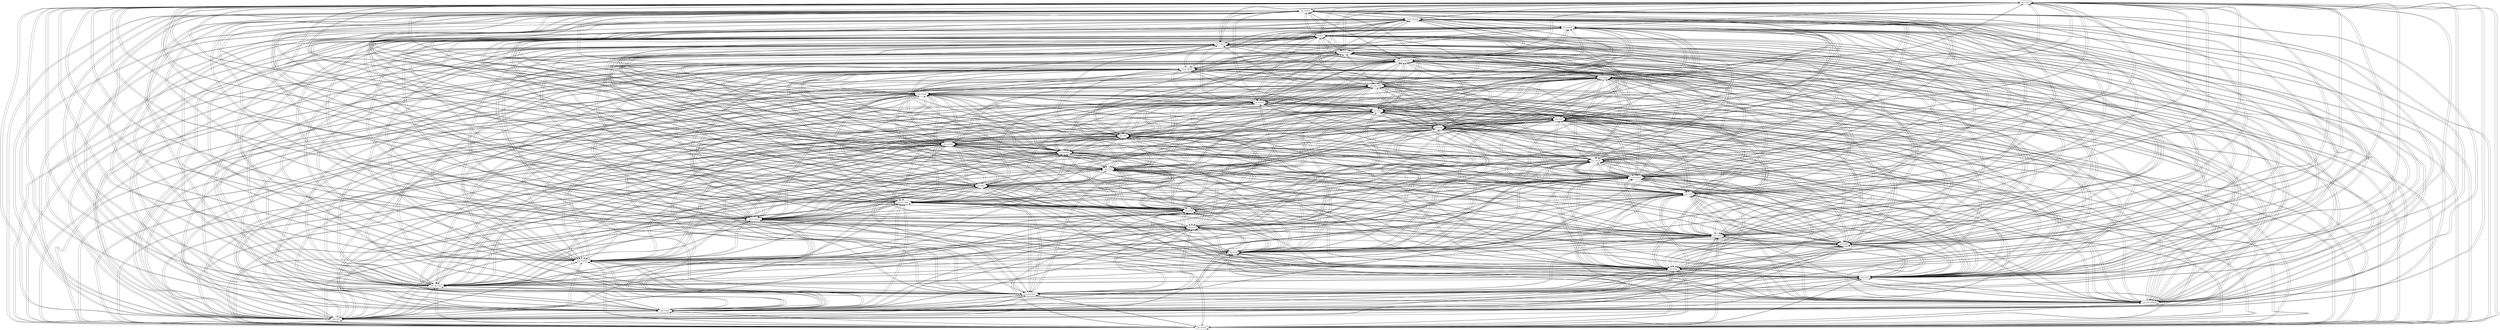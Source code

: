 digraph  {
	"pst.3-fini"	 [cell="pst.3",
		tense=pst,
		weight=1.0];
	"pst.3-fini" -> "pst.3-fini"	 [weight=1.0];
	"fut.5-finirE"	 [cell="fut.5",
		tense=fut,
		weight=1.0];
	"pst.3-fini" -> "fut.5-finirE"	 [weight=1.0];
	"fut.2-finira"	 [cell="fut.2",
		tense=fut,
		weight=1.0];
	"pst.3-fini" -> "fut.2-finira"	 [weight=1.0];
	"sbjv.3-fin"	 [cell="sbjv.3",
		tense=sbjv,
		weight=0.12];
	"pst.3-fini" -> "sbjv.3-fin"	 [weight=0.0348];
	"sbjv.5-finjE"	 [cell="sbjv.5",
		tense=sbjv,
		weight=0.48];
	"pst.3-fini" -> "sbjv.5-finjE"	 [weight=0.0];
	"pst.sbj.5-finisjE"	 [cell="pst.sbj.5",
		tense=pst,
		weight=1.0];
	"pst.3-fini" -> "pst.sbj.5-finisjE"	 [weight=1.0];
	"pst.sbj.6-finis"	 [cell="pst.sbj.6",
		tense=pst,
		weight=1.0];
	"pst.3-fini" -> "pst.sbj.6-finis"	 [weight=1.0];
	"pst.sbj.3-fini"	 [cell="pst.sbj.3",
		tense=pst,
		weight=1.0];
	"pst.3-fini" -> "pst.sbj.3-fini"	 [weight=1.0];
	"sbjv.2-fin"	 [cell="sbjv.2",
		tense=sbjv,
		weight=0.12];
	"pst.3-fini" -> "sbjv.2-fin"	 [weight=0.0348];
	"pst.6-finir"	 [cell="pst.6",
		tense=pst,
		weight=1.0];
	"pst.3-fini" -> "pst.6-finir"	 [weight=1.0];
	"cond.5-finirjE"	 [cell="cond.5",
		tense=cond,
		weight=1.0];
	"pst.3-fini" -> "cond.5-finirjE"	 [weight=1.0];
	"ipf.2-finE"	 [cell="ipf.2",
		tense=ipf,
		weight=0.47];
	"pst.3-fini" -> "ipf.2-finE"	 [weight=0.1363];
	"ipf.5-finjE"	 [cell="ipf.5",
		tense=ipf,
		weight=0.48];
	"pst.3-fini" -> "ipf.5-finjE"	 [weight=0.0];
	"pst.5-finit"	 [cell="pst.5",
		tense=pst,
		weight=1.0];
	"pst.3-fini" -> "pst.5-finit"	 [weight=1.0];
	"ipf.6-finE"	 [cell="ipf.6",
		tense=ipf,
		weight=0.47];
	"pst.3-fini" -> "ipf.6-finE"	 [weight=0.1363];
	"cond.1-finirE"	 [cell="cond.1",
		tense=cond,
		weight=1.0];
	"pst.3-fini" -> "cond.1-finirE"	 [weight=1.0];
	"ipf.4-finjô"	 [cell="ipf.4",
		tense=ipf,
		weight=0.48];
	"pst.3-fini" -> "ipf.4-finjô"	 [weight=0.0];
	"pst.sbj.2-finis"	 [cell="pst.sbj.2",
		tense=pst,
		weight=1.0];
	"pst.3-fini" -> "pst.sbj.2-finis"	 [weight=1.0];
	"pst.1-fini"	 [cell="pst.1",
		tense=pst,
		weight=1.0];
	"pst.3-fini" -> "pst.1-fini"	 [weight=1.0];
	"ipf.3-finE"	 [cell="ipf.3",
		tense=ipf,
		weight=0.47];
	"pst.3-fini" -> "ipf.3-finE"	 [weight=0.1363];
	"cond.3-finirE"	 [cell="cond.3",
		tense=cond,
		weight=1.0];
	"pst.3-fini" -> "cond.3-finirE"	 [weight=1.0];
	"sbjv.6-fin"	 [cell="sbjv.6",
		tense=sbjv,
		weight=0.12];
	"pst.3-fini" -> "sbjv.6-fin"	 [weight=0.0348];
	"fut.1-finirE"	 [cell="fut.1",
		tense=fut,
		weight=1.0];
	"pst.3-fini" -> "fut.1-finirE"	 [weight=1.0];
	"prs.pcp-finâ"	 [cell="prs.pcp",
		tense=prs,
		weight=0.47];
	"pst.3-fini" -> "prs.pcp-finâ"	 [weight=0.1551];
	"pst.pcp-fini"	 [cell="pst.pcp",
		tense=pst,
		weight=0.88];
	"pst.3-fini" -> "pst.pcp-fini"	 [weight=0.88];
	"sbjv.1-fin"	 [cell="sbjv.1",
		tense=sbjv,
		weight=0.12];
	"pst.3-fini" -> "sbjv.1-fin"	 [weight=0.0348];
	"prs.6-fin"	 [cell="prs.6",
		tense=prs,
		weight=0.12];
	"pst.3-fini" -> "prs.6-fin"	 [weight=0.0348];
	"ipf.1-finE"	 [cell="ipf.1",
		tense=ipf,
		weight=0.47];
	"pst.3-fini" -> "ipf.1-finE"	 [weight=0.1363];
	"pst.2-fini"	 [cell="pst.2",
		tense=pst,
		weight=1.0];
	"pst.3-fini" -> "pst.2-fini"	 [weight=1.0];
	"fut.6-finirô"	 [cell="fut.6",
		tense=fut,
		weight=1.0];
	"pst.3-fini" -> "fut.6-finirô"	 [weight=1.0];
	"sbjv.4-finjô"	 [cell="sbjv.4",
		tense=sbjv,
		weight=0.48];
	"pst.3-fini" -> "sbjv.4-finjô"	 [weight=0.0];
	"pst.sbj.1-finis"	 [cell="pst.sbj.1",
		tense=pst,
		weight=1.0];
	"pst.3-fini" -> "pst.sbj.1-finis"	 [weight=1.0];
	"pst.4-finim"	 [cell="pst.4",
		tense=pst,
		weight=1.0];
	"pst.3-fini" -> "pst.4-finim"	 [weight=1.0];
	"cond.2-finirE"	 [cell="cond.2",
		tense=cond,
		weight=1.0];
	"pst.3-fini" -> "cond.2-finirE"	 [weight=1.0];
	"pst.sbj.4-finisjô"	 [cell="pst.sbj.4",
		tense=pst,
		weight=1.0];
	"pst.3-fini" -> "pst.sbj.4-finisjô"	 [weight=1.0];
	"cond.6-finirE"	 [cell="cond.6",
		tense=cond,
		weight=1.0];
	"pst.3-fini" -> "cond.6-finirE"	 [weight=1.0];
	"fut.3-finira"	 [cell="fut.3",
		tense=fut,
		weight=1.0];
	"pst.3-fini" -> "fut.3-finira"	 [weight=1.0];
	"inf-finir"	 [cell=inf,
		tense=inf,
		weight=1.0];
	"pst.3-fini" -> "inf-finir"	 [weight=1.0];
	"fut.4-finirô"	 [cell="fut.4",
		tense=fut,
		weight=1.0];
	"pst.3-fini" -> "fut.4-finirô"	 [weight=1.0];
	"cond.4-finirjô"	 [cell="cond.4",
		tense=cond,
		weight=1.0];
	"pst.3-fini" -> "cond.4-finirjô"	 [weight=1.0];
	"fut.5-finirE" -> "pst.3-fini"	 [weight=0.5];
	"fut.5-finirE" -> "fut.5-finirE"	 [weight=1.0];
	"fut.5-finirE" -> "fut.2-finira"	 [weight=1.0];
	"fut.5-finirE" -> "sbjv.3-fin"	 [weight=0.012];
	"fut.5-finirE" -> "sbjv.5-finjE"	 [weight=0.1296];
	"fut.5-finirE" -> "pst.sbj.5-finisjE"	 [weight=0.5];
	"fut.5-finirE" -> "pst.sbj.6-finis"	 [weight=0.5];
	"fut.5-finirE" -> "pst.sbj.3-fini"	 [weight=0.5];
	"fut.5-finirE" -> "sbjv.2-fin"	 [weight=0.012];
	"fut.5-finirE" -> "pst.6-finir"	 [weight=0.5];
	"fut.5-finirE" -> "cond.5-finirjE"	 [weight=1.0];
	"fut.5-finirE" -> "ipf.2-finE"	 [weight=0.047];
	"fut.5-finirE" -> "ipf.5-finjE"	 [weight=0.1296];
	"fut.5-finirE" -> "pst.5-finit"	 [weight=0.5];
	"fut.5-finirE" -> "ipf.6-finE"	 [weight=0.047];
	"fut.5-finirE" -> "cond.1-finirE"	 [weight=1.0];
	"fut.5-finirE" -> "ipf.4-finjô"	 [weight=0.1296];
	"fut.5-finirE" -> "pst.sbj.2-finis"	 [weight=0.5];
	"fut.5-finirE" -> "pst.1-fini"	 [weight=0.5];
	"fut.5-finirE" -> "ipf.3-finE"	 [weight=0.047];
	"fut.5-finirE" -> "cond.3-finirE"	 [weight=1.0];
	"fut.5-finirE" -> "sbjv.6-fin"	 [weight=0.012];
	"fut.5-finirE" -> "fut.1-finirE"	 [weight=1.0];
	"fut.5-finirE" -> "prs.pcp-finâ"	 [weight=0.047];
	"fut.5-finirE" -> "pst.pcp-fini"	 [weight=0.3696];
	"fut.5-finirE" -> "sbjv.1-fin"	 [weight=0.012];
	"fut.5-finirE" -> "prs.6-fin"	 [weight=0.012];
	"fut.5-finirE" -> "ipf.1-finE"	 [weight=0.047];
	"fut.5-finirE" -> "pst.2-fini"	 [weight=0.5];
	"fut.5-finirE" -> "fut.6-finirô"	 [weight=1.0];
	"fut.5-finirE" -> "sbjv.4-finjô"	 [weight=0.1296];
	"fut.5-finirE" -> "pst.sbj.1-finis"	 [weight=0.5];
	"fut.5-finirE" -> "pst.4-finim"	 [weight=0.5];
	"fut.5-finirE" -> "cond.2-finirE"	 [weight=1.0];
	"fut.5-finirE" -> "pst.sbj.4-finisjô"	 [weight=0.5];
	"fut.5-finirE" -> "cond.6-finirE"	 [weight=1.0];
	"fut.5-finirE" -> "fut.3-finira"	 [weight=1.0];
	"fut.5-finirE" -> "inf-finir"	 [weight=0.5];
	"fut.5-finirE" -> "fut.4-finirô"	 [weight=1.0];
	"fut.5-finirE" -> "cond.4-finirjô"	 [weight=1.0];
	"fut.2-finira" -> "pst.3-fini"	 [weight=0.5];
	"fut.2-finira" -> "fut.5-finirE"	 [weight=1.0];
	"fut.2-finira" -> "fut.2-finira"	 [weight=1.0];
	"fut.2-finira" -> "sbjv.3-fin"	 [weight=0.012];
	"fut.2-finira" -> "sbjv.5-finjE"	 [weight=0.1296];
	"fut.2-finira" -> "pst.sbj.5-finisjE"	 [weight=0.5];
	"fut.2-finira" -> "pst.sbj.6-finis"	 [weight=0.5];
	"fut.2-finira" -> "pst.sbj.3-fini"	 [weight=0.5];
	"fut.2-finira" -> "sbjv.2-fin"	 [weight=0.012];
	"fut.2-finira" -> "pst.6-finir"	 [weight=0.5];
	"fut.2-finira" -> "cond.5-finirjE"	 [weight=1.0];
	"fut.2-finira" -> "ipf.2-finE"	 [weight=0.047];
	"fut.2-finira" -> "ipf.5-finjE"	 [weight=0.1296];
	"fut.2-finira" -> "pst.5-finit"	 [weight=0.5];
	"fut.2-finira" -> "ipf.6-finE"	 [weight=0.047];
	"fut.2-finira" -> "cond.1-finirE"	 [weight=1.0];
	"fut.2-finira" -> "ipf.4-finjô"	 [weight=0.1296];
	"fut.2-finira" -> "pst.sbj.2-finis"	 [weight=0.5];
	"fut.2-finira" -> "pst.1-fini"	 [weight=0.5];
	"fut.2-finira" -> "ipf.3-finE"	 [weight=0.047];
	"fut.2-finira" -> "cond.3-finirE"	 [weight=1.0];
	"fut.2-finira" -> "sbjv.6-fin"	 [weight=0.012];
	"fut.2-finira" -> "fut.1-finirE"	 [weight=1.0];
	"fut.2-finira" -> "prs.pcp-finâ"	 [weight=0.047];
	"fut.2-finira" -> "pst.pcp-fini"	 [weight=0.3696];
	"fut.2-finira" -> "sbjv.1-fin"	 [weight=0.012];
	"fut.2-finira" -> "prs.6-fin"	 [weight=0.012];
	"fut.2-finira" -> "ipf.1-finE"	 [weight=0.047];
	"fut.2-finira" -> "pst.2-fini"	 [weight=0.5];
	"fut.2-finira" -> "fut.6-finirô"	 [weight=1.0];
	"fut.2-finira" -> "sbjv.4-finjô"	 [weight=0.1296];
	"fut.2-finira" -> "pst.sbj.1-finis"	 [weight=0.5];
	"fut.2-finira" -> "pst.4-finim"	 [weight=0.5];
	"fut.2-finira" -> "cond.2-finirE"	 [weight=1.0];
	"fut.2-finira" -> "pst.sbj.4-finisjô"	 [weight=0.5];
	"fut.2-finira" -> "cond.6-finirE"	 [weight=1.0];
	"fut.2-finira" -> "fut.3-finira"	 [weight=1.0];
	"fut.2-finira" -> "inf-finir"	 [weight=0.5];
	"fut.2-finira" -> "fut.4-finirô"	 [weight=1.0];
	"fut.2-finira" -> "cond.4-finirjô"	 [weight=1.0];
	"sbjv.3-fin" -> "pst.3-fini"	 [weight=0.05];
	"sbjv.3-fin" -> "fut.5-finirE"	 [weight=0.01];
	"sbjv.3-fin" -> "fut.2-finira"	 [weight=0.01];
	"sbjv.3-fin" -> "sbjv.3-fin"	 [weight=0.12];
	"sbjv.3-fin" -> "sbjv.5-finjE"	 [weight=0.48];
	"sbjv.3-fin" -> "pst.sbj.5-finisjE"	 [weight=0.05];
	"sbjv.3-fin" -> "pst.sbj.6-finis"	 [weight=0.05];
	"sbjv.3-fin" -> "pst.sbj.3-fini"	 [weight=0.05];
	"sbjv.3-fin" -> "sbjv.2-fin"	 [weight=0.12];
	"sbjv.3-fin" -> "pst.6-finir"	 [weight=0.05];
	"sbjv.3-fin" -> "cond.5-finirjE"	 [weight=0.01];
	"sbjv.3-fin" -> "ipf.2-finE"	 [weight=0.47];
	"sbjv.3-fin" -> "ipf.5-finjE"	 [weight=0.48];
	"sbjv.3-fin" -> "pst.5-finit"	 [weight=0.05];
	"sbjv.3-fin" -> "ipf.6-finE"	 [weight=0.47];
	"sbjv.3-fin" -> "cond.1-finirE"	 [weight=0.01];
	"sbjv.3-fin" -> "ipf.4-finjô"	 [weight=0.48];
	"sbjv.3-fin" -> "pst.sbj.2-finis"	 [weight=0.05];
	"sbjv.3-fin" -> "pst.1-fini"	 [weight=0.05];
	"sbjv.3-fin" -> "ipf.3-finE"	 [weight=0.47];
	"sbjv.3-fin" -> "cond.3-finirE"	 [weight=0.01];
	"sbjv.3-fin" -> "sbjv.6-fin"	 [weight=0.12];
	"sbjv.3-fin" -> "fut.1-finirE"	 [weight=0.01];
	"sbjv.3-fin" -> "prs.pcp-finâ"	 [weight=0.47];
	"sbjv.3-fin" -> "pst.pcp-fini"	 [weight=0.0176];
	"sbjv.3-fin" -> "sbjv.1-fin"	 [weight=0.12];
	"sbjv.3-fin" -> "prs.6-fin"	 [weight=0.12];
	"sbjv.3-fin" -> "ipf.1-finE"	 [weight=0.47];
	"sbjv.3-fin" -> "pst.2-fini"	 [weight=0.05];
	"sbjv.3-fin" -> "fut.6-finirô"	 [weight=0.01];
	"sbjv.3-fin" -> "sbjv.4-finjô"	 [weight=0.48];
	"sbjv.3-fin" -> "pst.sbj.1-finis"	 [weight=0.05];
	"sbjv.3-fin" -> "pst.4-finim"	 [weight=0.05];
	"sbjv.3-fin" -> "cond.2-finirE"	 [weight=0.01];
	"sbjv.3-fin" -> "pst.sbj.4-finisjô"	 [weight=0.05];
	"sbjv.3-fin" -> "cond.6-finirE"	 [weight=0.01];
	"sbjv.3-fin" -> "fut.3-finira"	 [weight=0.01];
	"sbjv.3-fin" -> "inf-finir"	 [weight=0.02];
	"sbjv.3-fin" -> "fut.4-finirô"	 [weight=0.01];
	"sbjv.3-fin" -> "cond.4-finirjô"	 [weight=0.01];
	"sbjv.5-finjE" -> "pst.3-fini"	 [weight=0.04];
	"sbjv.5-finjE" -> "fut.5-finirE"	 [weight=0.03];
	"sbjv.5-finjE" -> "fut.2-finira"	 [weight=0.03];
	"sbjv.5-finjE" -> "sbjv.3-fin"	 [weight=0.114];
	"sbjv.5-finjE" -> "sbjv.5-finjE"	 [weight=0.48];
	"sbjv.5-finjE" -> "pst.sbj.5-finisjE"	 [weight=0.04];
	"sbjv.5-finjE" -> "pst.sbj.6-finis"	 [weight=0.04];
	"sbjv.5-finjE" -> "pst.sbj.3-fini"	 [weight=0.04];
	"sbjv.5-finjE" -> "sbjv.2-fin"	 [weight=0.114];
	"sbjv.5-finjE" -> "pst.6-finir"	 [weight=0.04];
	"sbjv.5-finjE" -> "cond.5-finirjE"	 [weight=0.03];
	"sbjv.5-finjE" -> "ipf.2-finE"	 [weight=0.4324];
	"sbjv.5-finjE" -> "ipf.5-finjE"	 [weight=0.48];
	"sbjv.5-finjE" -> "pst.5-finit"	 [weight=0.04];
	"sbjv.5-finjE" -> "ipf.6-finE"	 [weight=0.4324];
	"sbjv.5-finjE" -> "cond.1-finirE"	 [weight=0.03];
	"sbjv.5-finjE" -> "ipf.4-finjô"	 [weight=0.48];
	"sbjv.5-finjE" -> "pst.sbj.2-finis"	 [weight=0.04];
	"sbjv.5-finjE" -> "pst.1-fini"	 [weight=0.04];
	"sbjv.5-finjE" -> "ipf.3-finE"	 [weight=0.4324];
	"sbjv.5-finjE" -> "cond.3-finirE"	 [weight=0.03];
	"sbjv.5-finjE" -> "sbjv.6-fin"	 [weight=0.114];
	"sbjv.5-finjE" -> "fut.1-finirE"	 [weight=0.03];
	"sbjv.5-finjE" -> "prs.pcp-finâ"	 [weight=0.4324];
	"sbjv.5-finjE" -> "pst.pcp-fini"	 [weight=0.0088];
	"sbjv.5-finjE" -> "sbjv.1-fin"	 [weight=0.114];
	"sbjv.5-finjE" -> "prs.6-fin"	 [weight=0.114];
	"sbjv.5-finjE" -> "ipf.1-finE"	 [weight=0.4324];
	"sbjv.5-finjE" -> "pst.2-fini"	 [weight=0.04];
	"sbjv.5-finjE" -> "fut.6-finirô"	 [weight=0.03];
	"sbjv.5-finjE" -> "sbjv.4-finjô"	 [weight=0.48];
	"sbjv.5-finjE" -> "pst.sbj.1-finis"	 [weight=0.04];
	"sbjv.5-finjE" -> "pst.4-finim"	 [weight=0.04];
	"sbjv.5-finjE" -> "cond.2-finirE"	 [weight=0.03];
	"sbjv.5-finjE" -> "pst.sbj.4-finisjô"	 [weight=0.04];
	"sbjv.5-finjE" -> "cond.6-finirE"	 [weight=0.03];
	"sbjv.5-finjE" -> "fut.3-finira"	 [weight=0.03];
	"sbjv.5-finjE" -> "inf-finir"	 [weight=0.04];
	"sbjv.5-finjE" -> "fut.4-finirô"	 [weight=0.03];
	"sbjv.5-finjE" -> "cond.4-finirjô"	 [weight=0.03];
	"pst.sbj.5-finisjE" -> "pst.3-fini"	 [weight=1.0];
	"pst.sbj.5-finisjE" -> "fut.5-finirE"	 [weight=1.0];
	"pst.sbj.5-finisjE" -> "fut.2-finira"	 [weight=1.0];
	"pst.sbj.5-finisjE" -> "sbjv.3-fin"	 [weight=0.0348];
	"pst.sbj.5-finisjE" -> "sbjv.5-finjE"	 [weight=0.0];
	"pst.sbj.5-finisjE" -> "pst.sbj.5-finisjE"	 [weight=1.0];
	"pst.sbj.5-finisjE" -> "pst.sbj.6-finis"	 [weight=1.0];
	"pst.sbj.5-finisjE" -> "pst.sbj.3-fini"	 [weight=1.0];
	"pst.sbj.5-finisjE" -> "sbjv.2-fin"	 [weight=0.0348];
	"pst.sbj.5-finisjE" -> "pst.6-finir"	 [weight=1.0];
	"pst.sbj.5-finisjE" -> "cond.5-finirjE"	 [weight=1.0];
	"pst.sbj.5-finisjE" -> "ipf.2-finE"	 [weight=0.1363];
	"pst.sbj.5-finisjE" -> "ipf.5-finjE"	 [weight=0.0];
	"pst.sbj.5-finisjE" -> "pst.5-finit"	 [weight=1.0];
	"pst.sbj.5-finisjE" -> "ipf.6-finE"	 [weight=0.1363];
	"pst.sbj.5-finisjE" -> "cond.1-finirE"	 [weight=1.0];
	"pst.sbj.5-finisjE" -> "ipf.4-finjô"	 [weight=0.0];
	"pst.sbj.5-finisjE" -> "pst.sbj.2-finis"	 [weight=1.0];
	"pst.sbj.5-finisjE" -> "pst.1-fini"	 [weight=1.0];
	"pst.sbj.5-finisjE" -> "ipf.3-finE"	 [weight=0.1363];
	"pst.sbj.5-finisjE" -> "cond.3-finirE"	 [weight=1.0];
	"pst.sbj.5-finisjE" -> "sbjv.6-fin"	 [weight=0.0348];
	"pst.sbj.5-finisjE" -> "fut.1-finirE"	 [weight=1.0];
	"pst.sbj.5-finisjE" -> "prs.pcp-finâ"	 [weight=0.1551];
	"pst.sbj.5-finisjE" -> "pst.pcp-fini"	 [weight=0.88];
	"pst.sbj.5-finisjE" -> "sbjv.1-fin"	 [weight=0.0348];
	"pst.sbj.5-finisjE" -> "prs.6-fin"	 [weight=0.0348];
	"pst.sbj.5-finisjE" -> "ipf.1-finE"	 [weight=0.1363];
	"pst.sbj.5-finisjE" -> "pst.2-fini"	 [weight=1.0];
	"pst.sbj.5-finisjE" -> "fut.6-finirô"	 [weight=1.0];
	"pst.sbj.5-finisjE" -> "sbjv.4-finjô"	 [weight=0.0];
	"pst.sbj.5-finisjE" -> "pst.sbj.1-finis"	 [weight=1.0];
	"pst.sbj.5-finisjE" -> "pst.4-finim"	 [weight=1.0];
	"pst.sbj.5-finisjE" -> "cond.2-finirE"	 [weight=1.0];
	"pst.sbj.5-finisjE" -> "pst.sbj.4-finisjô"	 [weight=1.0];
	"pst.sbj.5-finisjE" -> "cond.6-finirE"	 [weight=1.0];
	"pst.sbj.5-finisjE" -> "fut.3-finira"	 [weight=1.0];
	"pst.sbj.5-finisjE" -> "inf-finir"	 [weight=1.0];
	"pst.sbj.5-finisjE" -> "fut.4-finirô"	 [weight=1.0];
	"pst.sbj.5-finisjE" -> "cond.4-finirjô"	 [weight=1.0];
	"pst.sbj.6-finis" -> "pst.3-fini"	 [weight=1.0];
	"pst.sbj.6-finis" -> "fut.5-finirE"	 [weight=1.0];
	"pst.sbj.6-finis" -> "fut.2-finira"	 [weight=1.0];
	"pst.sbj.6-finis" -> "sbjv.3-fin"	 [weight=0.0348];
	"pst.sbj.6-finis" -> "sbjv.5-finjE"	 [weight=0.0];
	"pst.sbj.6-finis" -> "pst.sbj.5-finisjE"	 [weight=1.0];
	"pst.sbj.6-finis" -> "pst.sbj.6-finis"	 [weight=1.0];
	"pst.sbj.6-finis" -> "pst.sbj.3-fini"	 [weight=1.0];
	"pst.sbj.6-finis" -> "sbjv.2-fin"	 [weight=0.0348];
	"pst.sbj.6-finis" -> "pst.6-finir"	 [weight=1.0];
	"pst.sbj.6-finis" -> "cond.5-finirjE"	 [weight=1.0];
	"pst.sbj.6-finis" -> "ipf.2-finE"	 [weight=0.1363];
	"pst.sbj.6-finis" -> "ipf.5-finjE"	 [weight=0.0];
	"pst.sbj.6-finis" -> "pst.5-finit"	 [weight=1.0];
	"pst.sbj.6-finis" -> "ipf.6-finE"	 [weight=0.1363];
	"pst.sbj.6-finis" -> "cond.1-finirE"	 [weight=1.0];
	"pst.sbj.6-finis" -> "ipf.4-finjô"	 [weight=0.0];
	"pst.sbj.6-finis" -> "pst.sbj.2-finis"	 [weight=1.0];
	"pst.sbj.6-finis" -> "pst.1-fini"	 [weight=1.0];
	"pst.sbj.6-finis" -> "ipf.3-finE"	 [weight=0.1363];
	"pst.sbj.6-finis" -> "cond.3-finirE"	 [weight=1.0];
	"pst.sbj.6-finis" -> "sbjv.6-fin"	 [weight=0.0348];
	"pst.sbj.6-finis" -> "fut.1-finirE"	 [weight=1.0];
	"pst.sbj.6-finis" -> "prs.pcp-finâ"	 [weight=0.1551];
	"pst.sbj.6-finis" -> "pst.pcp-fini"	 [weight=0.88];
	"pst.sbj.6-finis" -> "sbjv.1-fin"	 [weight=0.0348];
	"pst.sbj.6-finis" -> "prs.6-fin"	 [weight=0.0348];
	"pst.sbj.6-finis" -> "ipf.1-finE"	 [weight=0.1363];
	"pst.sbj.6-finis" -> "pst.2-fini"	 [weight=1.0];
	"pst.sbj.6-finis" -> "fut.6-finirô"	 [weight=1.0];
	"pst.sbj.6-finis" -> "sbjv.4-finjô"	 [weight=0.0];
	"pst.sbj.6-finis" -> "pst.sbj.1-finis"	 [weight=1.0];
	"pst.sbj.6-finis" -> "pst.4-finim"	 [weight=1.0];
	"pst.sbj.6-finis" -> "cond.2-finirE"	 [weight=1.0];
	"pst.sbj.6-finis" -> "pst.sbj.4-finisjô"	 [weight=1.0];
	"pst.sbj.6-finis" -> "cond.6-finirE"	 [weight=1.0];
	"pst.sbj.6-finis" -> "fut.3-finira"	 [weight=1.0];
	"pst.sbj.6-finis" -> "inf-finir"	 [weight=1.0];
	"pst.sbj.6-finis" -> "fut.4-finirô"	 [weight=1.0];
	"pst.sbj.6-finis" -> "cond.4-finirjô"	 [weight=1.0];
	"pst.sbj.3-fini" -> "pst.3-fini"	 [weight=1.0];
	"pst.sbj.3-fini" -> "fut.5-finirE"	 [weight=1.0];
	"pst.sbj.3-fini" -> "fut.2-finira"	 [weight=1.0];
	"pst.sbj.3-fini" -> "sbjv.3-fin"	 [weight=0.0348];
	"pst.sbj.3-fini" -> "sbjv.5-finjE"	 [weight=0.0];
	"pst.sbj.3-fini" -> "pst.sbj.5-finisjE"	 [weight=1.0];
	"pst.sbj.3-fini" -> "pst.sbj.6-finis"	 [weight=1.0];
	"pst.sbj.3-fini" -> "pst.sbj.3-fini"	 [weight=1.0];
	"pst.sbj.3-fini" -> "sbjv.2-fin"	 [weight=0.0348];
	"pst.sbj.3-fini" -> "pst.6-finir"	 [weight=1.0];
	"pst.sbj.3-fini" -> "cond.5-finirjE"	 [weight=1.0];
	"pst.sbj.3-fini" -> "ipf.2-finE"	 [weight=0.1363];
	"pst.sbj.3-fini" -> "ipf.5-finjE"	 [weight=0.0];
	"pst.sbj.3-fini" -> "pst.5-finit"	 [weight=1.0];
	"pst.sbj.3-fini" -> "ipf.6-finE"	 [weight=0.1363];
	"pst.sbj.3-fini" -> "cond.1-finirE"	 [weight=1.0];
	"pst.sbj.3-fini" -> "ipf.4-finjô"	 [weight=0.0];
	"pst.sbj.3-fini" -> "pst.sbj.2-finis"	 [weight=1.0];
	"pst.sbj.3-fini" -> "pst.1-fini"	 [weight=1.0];
	"pst.sbj.3-fini" -> "ipf.3-finE"	 [weight=0.1363];
	"pst.sbj.3-fini" -> "cond.3-finirE"	 [weight=1.0];
	"pst.sbj.3-fini" -> "sbjv.6-fin"	 [weight=0.0348];
	"pst.sbj.3-fini" -> "fut.1-finirE"	 [weight=1.0];
	"pst.sbj.3-fini" -> "prs.pcp-finâ"	 [weight=0.1551];
	"pst.sbj.3-fini" -> "pst.pcp-fini"	 [weight=0.88];
	"pst.sbj.3-fini" -> "sbjv.1-fin"	 [weight=0.0348];
	"pst.sbj.3-fini" -> "prs.6-fin"	 [weight=0.0348];
	"pst.sbj.3-fini" -> "ipf.1-finE"	 [weight=0.1363];
	"pst.sbj.3-fini" -> "pst.2-fini"	 [weight=1.0];
	"pst.sbj.3-fini" -> "fut.6-finirô"	 [weight=1.0];
	"pst.sbj.3-fini" -> "sbjv.4-finjô"	 [weight=0.0];
	"pst.sbj.3-fini" -> "pst.sbj.1-finis"	 [weight=1.0];
	"pst.sbj.3-fini" -> "pst.4-finim"	 [weight=1.0];
	"pst.sbj.3-fini" -> "cond.2-finirE"	 [weight=1.0];
	"pst.sbj.3-fini" -> "pst.sbj.4-finisjô"	 [weight=1.0];
	"pst.sbj.3-fini" -> "cond.6-finirE"	 [weight=1.0];
	"pst.sbj.3-fini" -> "fut.3-finira"	 [weight=1.0];
	"pst.sbj.3-fini" -> "inf-finir"	 [weight=1.0];
	"pst.sbj.3-fini" -> "fut.4-finirô"	 [weight=1.0];
	"pst.sbj.3-fini" -> "cond.4-finirjô"	 [weight=1.0];
	"sbjv.2-fin" -> "pst.3-fini"	 [weight=0.05];
	"sbjv.2-fin" -> "fut.5-finirE"	 [weight=0.01];
	"sbjv.2-fin" -> "fut.2-finira"	 [weight=0.01];
	"sbjv.2-fin" -> "sbjv.3-fin"	 [weight=0.12];
	"sbjv.2-fin" -> "sbjv.5-finjE"	 [weight=0.48];
	"sbjv.2-fin" -> "pst.sbj.5-finisjE"	 [weight=0.05];
	"sbjv.2-fin" -> "pst.sbj.6-finis"	 [weight=0.05];
	"sbjv.2-fin" -> "pst.sbj.3-fini"	 [weight=0.05];
	"sbjv.2-fin" -> "sbjv.2-fin"	 [weight=0.12];
	"sbjv.2-fin" -> "pst.6-finir"	 [weight=0.05];
	"sbjv.2-fin" -> "cond.5-finirjE"	 [weight=0.01];
	"sbjv.2-fin" -> "ipf.2-finE"	 [weight=0.47];
	"sbjv.2-fin" -> "ipf.5-finjE"	 [weight=0.48];
	"sbjv.2-fin" -> "pst.5-finit"	 [weight=0.05];
	"sbjv.2-fin" -> "ipf.6-finE"	 [weight=0.47];
	"sbjv.2-fin" -> "cond.1-finirE"	 [weight=0.01];
	"sbjv.2-fin" -> "ipf.4-finjô"	 [weight=0.48];
	"sbjv.2-fin" -> "pst.sbj.2-finis"	 [weight=0.05];
	"sbjv.2-fin" -> "pst.1-fini"	 [weight=0.05];
	"sbjv.2-fin" -> "ipf.3-finE"	 [weight=0.47];
	"sbjv.2-fin" -> "cond.3-finirE"	 [weight=0.01];
	"sbjv.2-fin" -> "sbjv.6-fin"	 [weight=0.12];
	"sbjv.2-fin" -> "fut.1-finirE"	 [weight=0.01];
	"sbjv.2-fin" -> "prs.pcp-finâ"	 [weight=0.47];
	"sbjv.2-fin" -> "pst.pcp-fini"	 [weight=0.0176];
	"sbjv.2-fin" -> "sbjv.1-fin"	 [weight=0.12];
	"sbjv.2-fin" -> "prs.6-fin"	 [weight=0.12];
	"sbjv.2-fin" -> "ipf.1-finE"	 [weight=0.47];
	"sbjv.2-fin" -> "pst.2-fini"	 [weight=0.05];
	"sbjv.2-fin" -> "fut.6-finirô"	 [weight=0.01];
	"sbjv.2-fin" -> "sbjv.4-finjô"	 [weight=0.48];
	"sbjv.2-fin" -> "pst.sbj.1-finis"	 [weight=0.05];
	"sbjv.2-fin" -> "pst.4-finim"	 [weight=0.05];
	"sbjv.2-fin" -> "cond.2-finirE"	 [weight=0.01];
	"sbjv.2-fin" -> "pst.sbj.4-finisjô"	 [weight=0.05];
	"sbjv.2-fin" -> "cond.6-finirE"	 [weight=0.01];
	"sbjv.2-fin" -> "fut.3-finira"	 [weight=0.01];
	"sbjv.2-fin" -> "inf-finir"	 [weight=0.02];
	"sbjv.2-fin" -> "fut.4-finirô"	 [weight=0.01];
	"sbjv.2-fin" -> "cond.4-finirjô"	 [weight=0.01];
	"pst.6-finir" -> "pst.3-fini"	 [weight=1.0];
	"pst.6-finir" -> "fut.5-finirE"	 [weight=1.0];
	"pst.6-finir" -> "fut.2-finira"	 [weight=1.0];
	"pst.6-finir" -> "sbjv.3-fin"	 [weight=0.0348];
	"pst.6-finir" -> "sbjv.5-finjE"	 [weight=0.0];
	"pst.6-finir" -> "pst.sbj.5-finisjE"	 [weight=1.0];
	"pst.6-finir" -> "pst.sbj.6-finis"	 [weight=1.0];
	"pst.6-finir" -> "pst.sbj.3-fini"	 [weight=1.0];
	"pst.6-finir" -> "sbjv.2-fin"	 [weight=0.0348];
	"pst.6-finir" -> "pst.6-finir"	 [weight=1.0];
	"pst.6-finir" -> "cond.5-finirjE"	 [weight=1.0];
	"pst.6-finir" -> "ipf.2-finE"	 [weight=0.1363];
	"pst.6-finir" -> "ipf.5-finjE"	 [weight=0.0];
	"pst.6-finir" -> "pst.5-finit"	 [weight=1.0];
	"pst.6-finir" -> "ipf.6-finE"	 [weight=0.1363];
	"pst.6-finir" -> "cond.1-finirE"	 [weight=1.0];
	"pst.6-finir" -> "ipf.4-finjô"	 [weight=0.0];
	"pst.6-finir" -> "pst.sbj.2-finis"	 [weight=1.0];
	"pst.6-finir" -> "pst.1-fini"	 [weight=1.0];
	"pst.6-finir" -> "ipf.3-finE"	 [weight=0.1363];
	"pst.6-finir" -> "cond.3-finirE"	 [weight=1.0];
	"pst.6-finir" -> "sbjv.6-fin"	 [weight=0.0348];
	"pst.6-finir" -> "fut.1-finirE"	 [weight=1.0];
	"pst.6-finir" -> "prs.pcp-finâ"	 [weight=0.1551];
	"pst.6-finir" -> "pst.pcp-fini"	 [weight=0.88];
	"pst.6-finir" -> "sbjv.1-fin"	 [weight=0.0348];
	"pst.6-finir" -> "prs.6-fin"	 [weight=0.0348];
	"pst.6-finir" -> "ipf.1-finE"	 [weight=0.1363];
	"pst.6-finir" -> "pst.2-fini"	 [weight=1.0];
	"pst.6-finir" -> "fut.6-finirô"	 [weight=1.0];
	"pst.6-finir" -> "sbjv.4-finjô"	 [weight=0.0];
	"pst.6-finir" -> "pst.sbj.1-finis"	 [weight=1.0];
	"pst.6-finir" -> "pst.4-finim"	 [weight=1.0];
	"pst.6-finir" -> "cond.2-finirE"	 [weight=1.0];
	"pst.6-finir" -> "pst.sbj.4-finisjô"	 [weight=1.0];
	"pst.6-finir" -> "cond.6-finirE"	 [weight=1.0];
	"pst.6-finir" -> "fut.3-finira"	 [weight=1.0];
	"pst.6-finir" -> "inf-finir"	 [weight=1.0];
	"pst.6-finir" -> "fut.4-finirô"	 [weight=1.0];
	"pst.6-finir" -> "cond.4-finirjô"	 [weight=1.0];
	"cond.5-finirjE" -> "pst.3-fini"	 [weight=0.5];
	"cond.5-finirjE" -> "fut.5-finirE"	 [weight=1.0];
	"cond.5-finirjE" -> "fut.2-finira"	 [weight=1.0];
	"cond.5-finirjE" -> "sbjv.3-fin"	 [weight=0.012];
	"cond.5-finirjE" -> "sbjv.5-finjE"	 [weight=0.096];
	"cond.5-finirjE" -> "pst.sbj.5-finisjE"	 [weight=0.5];
	"cond.5-finirjE" -> "pst.sbj.6-finis"	 [weight=0.5];
	"cond.5-finirjE" -> "pst.sbj.3-fini"	 [weight=0.5];
	"cond.5-finirjE" -> "sbjv.2-fin"	 [weight=0.012];
	"cond.5-finirjE" -> "pst.6-finir"	 [weight=0.5];
	"cond.5-finirjE" -> "cond.5-finirjE"	 [weight=1.0];
	"cond.5-finirjE" -> "ipf.2-finE"	 [weight=0.0];
	"cond.5-finirjE" -> "ipf.5-finjE"	 [weight=0.096];
	"cond.5-finirjE" -> "pst.5-finit"	 [weight=0.5];
	"cond.5-finirjE" -> "ipf.6-finE"	 [weight=0.0];
	"cond.5-finirjE" -> "cond.1-finirE"	 [weight=1.0];
	"cond.5-finirjE" -> "ipf.4-finjô"	 [weight=0.096];
	"cond.5-finirjE" -> "pst.sbj.2-finis"	 [weight=0.5];
	"cond.5-finirjE" -> "pst.1-fini"	 [weight=0.5];
	"cond.5-finirjE" -> "ipf.3-finE"	 [weight=0.0];
	"cond.5-finirjE" -> "cond.3-finirE"	 [weight=1.0];
	"cond.5-finirjE" -> "sbjv.6-fin"	 [weight=0.012];
	"cond.5-finirjE" -> "fut.1-finirE"	 [weight=1.0];
	"cond.5-finirjE" -> "prs.pcp-finâ"	 [weight=0.0];
	"cond.5-finirjE" -> "pst.pcp-fini"	 [weight=0.3696];
	"cond.5-finirjE" -> "sbjv.1-fin"	 [weight=0.012];
	"cond.5-finirjE" -> "prs.6-fin"	 [weight=0.012];
	"cond.5-finirjE" -> "ipf.1-finE"	 [weight=0.0];
	"cond.5-finirjE" -> "pst.2-fini"	 [weight=0.5];
	"cond.5-finirjE" -> "fut.6-finirô"	 [weight=1.0];
	"cond.5-finirjE" -> "sbjv.4-finjô"	 [weight=0.096];
	"cond.5-finirjE" -> "pst.sbj.1-finis"	 [weight=0.5];
	"cond.5-finirjE" -> "pst.4-finim"	 [weight=0.5];
	"cond.5-finirjE" -> "cond.2-finirE"	 [weight=1.0];
	"cond.5-finirjE" -> "pst.sbj.4-finisjô"	 [weight=0.5];
	"cond.5-finirjE" -> "cond.6-finirE"	 [weight=1.0];
	"cond.5-finirjE" -> "fut.3-finira"	 [weight=1.0];
	"cond.5-finirjE" -> "inf-finir"	 [weight=0.48];
	"cond.5-finirjE" -> "fut.4-finirô"	 [weight=1.0];
	"cond.5-finirjE" -> "cond.4-finirjô"	 [weight=1.0];
	"ipf.2-finE" -> "pst.3-fini"	 [weight=0.04];
	"ipf.2-finE" -> "fut.5-finirE"	 [weight=0.01];
	"ipf.2-finE" -> "fut.2-finira"	 [weight=0.01];
	"ipf.2-finE" -> "sbjv.3-fin"	 [weight=0.12];
	"ipf.2-finE" -> "sbjv.5-finjE"	 [weight=0.48];
	"ipf.2-finE" -> "pst.sbj.5-finisjE"	 [weight=0.04];
	"ipf.2-finE" -> "pst.sbj.6-finis"	 [weight=0.04];
	"ipf.2-finE" -> "pst.sbj.3-fini"	 [weight=0.04];
	"ipf.2-finE" -> "sbjv.2-fin"	 [weight=0.12];
	"ipf.2-finE" -> "pst.6-finir"	 [weight=0.04];
	"ipf.2-finE" -> "cond.5-finirjE"	 [weight=0.02];
	"ipf.2-finE" -> "ipf.2-finE"	 [weight=0.47];
	"ipf.2-finE" -> "ipf.5-finjE"	 [weight=0.48];
	"ipf.2-finE" -> "pst.5-finit"	 [weight=0.04];
	"ipf.2-finE" -> "ipf.6-finE"	 [weight=0.47];
	"ipf.2-finE" -> "cond.1-finirE"	 [weight=0.01];
	"ipf.2-finE" -> "ipf.4-finjô"	 [weight=0.48];
	"ipf.2-finE" -> "pst.sbj.2-finis"	 [weight=0.04];
	"ipf.2-finE" -> "pst.1-fini"	 [weight=0.04];
	"ipf.2-finE" -> "ipf.3-finE"	 [weight=0.47];
	"ipf.2-finE" -> "cond.3-finirE"	 [weight=0.01];
	"ipf.2-finE" -> "sbjv.6-fin"	 [weight=0.12];
	"ipf.2-finE" -> "fut.1-finirE"	 [weight=0.01];
	"ipf.2-finE" -> "prs.pcp-finâ"	 [weight=0.47];
	"ipf.2-finE" -> "pst.pcp-fini"	 [weight=0.0088];
	"ipf.2-finE" -> "sbjv.1-fin"	 [weight=0.12];
	"ipf.2-finE" -> "prs.6-fin"	 [weight=0.12];
	"ipf.2-finE" -> "ipf.1-finE"	 [weight=0.47];
	"ipf.2-finE" -> "pst.2-fini"	 [weight=0.04];
	"ipf.2-finE" -> "fut.6-finirô"	 [weight=0.01];
	"ipf.2-finE" -> "sbjv.4-finjô"	 [weight=0.48];
	"ipf.2-finE" -> "pst.sbj.1-finis"	 [weight=0.04];
	"ipf.2-finE" -> "pst.4-finim"	 [weight=0.04];
	"ipf.2-finE" -> "cond.2-finirE"	 [weight=0.01];
	"ipf.2-finE" -> "pst.sbj.4-finisjô"	 [weight=0.04];
	"ipf.2-finE" -> "cond.6-finirE"	 [weight=0.01];
	"ipf.2-finE" -> "fut.3-finira"	 [weight=0.01];
	"ipf.2-finE" -> "inf-finir"	 [weight=0.04];
	"ipf.2-finE" -> "fut.4-finirô"	 [weight=0.01];
	"ipf.2-finE" -> "cond.4-finirjô"	 [weight=0.02];
	"ipf.5-finjE" -> "pst.3-fini"	 [weight=0.04];
	"ipf.5-finjE" -> "fut.5-finirE"	 [weight=0.03];
	"ipf.5-finjE" -> "fut.2-finira"	 [weight=0.03];
	"ipf.5-finjE" -> "sbjv.3-fin"	 [weight=0.114];
	"ipf.5-finjE" -> "sbjv.5-finjE"	 [weight=0.48];
	"ipf.5-finjE" -> "pst.sbj.5-finisjE"	 [weight=0.04];
	"ipf.5-finjE" -> "pst.sbj.6-finis"	 [weight=0.04];
	"ipf.5-finjE" -> "pst.sbj.3-fini"	 [weight=0.04];
	"ipf.5-finjE" -> "sbjv.2-fin"	 [weight=0.114];
	"ipf.5-finjE" -> "pst.6-finir"	 [weight=0.04];
	"ipf.5-finjE" -> "cond.5-finirjE"	 [weight=0.03];
	"ipf.5-finjE" -> "ipf.2-finE"	 [weight=0.4324];
	"ipf.5-finjE" -> "ipf.5-finjE"	 [weight=0.48];
	"ipf.5-finjE" -> "pst.5-finit"	 [weight=0.04];
	"ipf.5-finjE" -> "ipf.6-finE"	 [weight=0.4324];
	"ipf.5-finjE" -> "cond.1-finirE"	 [weight=0.03];
	"ipf.5-finjE" -> "ipf.4-finjô"	 [weight=0.48];
	"ipf.5-finjE" -> "pst.sbj.2-finis"	 [weight=0.04];
	"ipf.5-finjE" -> "pst.1-fini"	 [weight=0.04];
	"ipf.5-finjE" -> "ipf.3-finE"	 [weight=0.4324];
	"ipf.5-finjE" -> "cond.3-finirE"	 [weight=0.03];
	"ipf.5-finjE" -> "sbjv.6-fin"	 [weight=0.114];
	"ipf.5-finjE" -> "fut.1-finirE"	 [weight=0.03];
	"ipf.5-finjE" -> "prs.pcp-finâ"	 [weight=0.4324];
	"ipf.5-finjE" -> "pst.pcp-fini"	 [weight=0.0088];
	"ipf.5-finjE" -> "sbjv.1-fin"	 [weight=0.114];
	"ipf.5-finjE" -> "prs.6-fin"	 [weight=0.114];
	"ipf.5-finjE" -> "ipf.1-finE"	 [weight=0.4324];
	"ipf.5-finjE" -> "pst.2-fini"	 [weight=0.04];
	"ipf.5-finjE" -> "fut.6-finirô"	 [weight=0.03];
	"ipf.5-finjE" -> "sbjv.4-finjô"	 [weight=0.48];
	"ipf.5-finjE" -> "pst.sbj.1-finis"	 [weight=0.04];
	"ipf.5-finjE" -> "pst.4-finim"	 [weight=0.04];
	"ipf.5-finjE" -> "cond.2-finirE"	 [weight=0.03];
	"ipf.5-finjE" -> "pst.sbj.4-finisjô"	 [weight=0.04];
	"ipf.5-finjE" -> "cond.6-finirE"	 [weight=0.03];
	"ipf.5-finjE" -> "fut.3-finira"	 [weight=0.03];
	"ipf.5-finjE" -> "inf-finir"	 [weight=0.04];
	"ipf.5-finjE" -> "fut.4-finirô"	 [weight=0.03];
	"ipf.5-finjE" -> "cond.4-finirjô"	 [weight=0.03];
	"pst.5-finit" -> "pst.3-fini"	 [weight=1.0];
	"pst.5-finit" -> "fut.5-finirE"	 [weight=1.0];
	"pst.5-finit" -> "fut.2-finira"	 [weight=1.0];
	"pst.5-finit" -> "sbjv.3-fin"	 [weight=0.0348];
	"pst.5-finit" -> "sbjv.5-finjE"	 [weight=0.0];
	"pst.5-finit" -> "pst.sbj.5-finisjE"	 [weight=1.0];
	"pst.5-finit" -> "pst.sbj.6-finis"	 [weight=1.0];
	"pst.5-finit" -> "pst.sbj.3-fini"	 [weight=1.0];
	"pst.5-finit" -> "sbjv.2-fin"	 [weight=0.0348];
	"pst.5-finit" -> "pst.6-finir"	 [weight=1.0];
	"pst.5-finit" -> "cond.5-finirjE"	 [weight=1.0];
	"pst.5-finit" -> "ipf.2-finE"	 [weight=0.1363];
	"pst.5-finit" -> "ipf.5-finjE"	 [weight=0.0];
	"pst.5-finit" -> "pst.5-finit"	 [weight=1.0];
	"pst.5-finit" -> "ipf.6-finE"	 [weight=0.1363];
	"pst.5-finit" -> "cond.1-finirE"	 [weight=1.0];
	"pst.5-finit" -> "ipf.4-finjô"	 [weight=0.0];
	"pst.5-finit" -> "pst.sbj.2-finis"	 [weight=1.0];
	"pst.5-finit" -> "pst.1-fini"	 [weight=1.0];
	"pst.5-finit" -> "ipf.3-finE"	 [weight=0.1363];
	"pst.5-finit" -> "cond.3-finirE"	 [weight=1.0];
	"pst.5-finit" -> "sbjv.6-fin"	 [weight=0.0348];
	"pst.5-finit" -> "fut.1-finirE"	 [weight=1.0];
	"pst.5-finit" -> "prs.pcp-finâ"	 [weight=0.1551];
	"pst.5-finit" -> "pst.pcp-fini"	 [weight=0.88];
	"pst.5-finit" -> "sbjv.1-fin"	 [weight=0.0348];
	"pst.5-finit" -> "prs.6-fin"	 [weight=0.0348];
	"pst.5-finit" -> "ipf.1-finE"	 [weight=0.1363];
	"pst.5-finit" -> "pst.2-fini"	 [weight=1.0];
	"pst.5-finit" -> "fut.6-finirô"	 [weight=1.0];
	"pst.5-finit" -> "sbjv.4-finjô"	 [weight=0.0];
	"pst.5-finit" -> "pst.sbj.1-finis"	 [weight=1.0];
	"pst.5-finit" -> "pst.4-finim"	 [weight=1.0];
	"pst.5-finit" -> "cond.2-finirE"	 [weight=1.0];
	"pst.5-finit" -> "pst.sbj.4-finisjô"	 [weight=1.0];
	"pst.5-finit" -> "cond.6-finirE"	 [weight=1.0];
	"pst.5-finit" -> "fut.3-finira"	 [weight=1.0];
	"pst.5-finit" -> "inf-finir"	 [weight=1.0];
	"pst.5-finit" -> "fut.4-finirô"	 [weight=1.0];
	"pst.5-finit" -> "cond.4-finirjô"	 [weight=1.0];
	"ipf.6-finE" -> "pst.3-fini"	 [weight=0.04];
	"ipf.6-finE" -> "fut.5-finirE"	 [weight=0.01];
	"ipf.6-finE" -> "fut.2-finira"	 [weight=0.01];
	"ipf.6-finE" -> "sbjv.3-fin"	 [weight=0.12];
	"ipf.6-finE" -> "sbjv.5-finjE"	 [weight=0.48];
	"ipf.6-finE" -> "pst.sbj.5-finisjE"	 [weight=0.04];
	"ipf.6-finE" -> "pst.sbj.6-finis"	 [weight=0.04];
	"ipf.6-finE" -> "pst.sbj.3-fini"	 [weight=0.04];
	"ipf.6-finE" -> "sbjv.2-fin"	 [weight=0.12];
	"ipf.6-finE" -> "pst.6-finir"	 [weight=0.04];
	"ipf.6-finE" -> "cond.5-finirjE"	 [weight=0.02];
	"ipf.6-finE" -> "ipf.2-finE"	 [weight=0.47];
	"ipf.6-finE" -> "ipf.5-finjE"	 [weight=0.48];
	"ipf.6-finE" -> "pst.5-finit"	 [weight=0.04];
	"ipf.6-finE" -> "ipf.6-finE"	 [weight=0.47];
	"ipf.6-finE" -> "cond.1-finirE"	 [weight=0.01];
	"ipf.6-finE" -> "ipf.4-finjô"	 [weight=0.48];
	"ipf.6-finE" -> "pst.sbj.2-finis"	 [weight=0.04];
	"ipf.6-finE" -> "pst.1-fini"	 [weight=0.04];
	"ipf.6-finE" -> "ipf.3-finE"	 [weight=0.47];
	"ipf.6-finE" -> "cond.3-finirE"	 [weight=0.01];
	"ipf.6-finE" -> "sbjv.6-fin"	 [weight=0.12];
	"ipf.6-finE" -> "fut.1-finirE"	 [weight=0.01];
	"ipf.6-finE" -> "prs.pcp-finâ"	 [weight=0.47];
	"ipf.6-finE" -> "pst.pcp-fini"	 [weight=0.0088];
	"ipf.6-finE" -> "sbjv.1-fin"	 [weight=0.12];
	"ipf.6-finE" -> "prs.6-fin"	 [weight=0.12];
	"ipf.6-finE" -> "ipf.1-finE"	 [weight=0.47];
	"ipf.6-finE" -> "pst.2-fini"	 [weight=0.04];
	"ipf.6-finE" -> "fut.6-finirô"	 [weight=0.01];
	"ipf.6-finE" -> "sbjv.4-finjô"	 [weight=0.48];
	"ipf.6-finE" -> "pst.sbj.1-finis"	 [weight=0.04];
	"ipf.6-finE" -> "pst.4-finim"	 [weight=0.04];
	"ipf.6-finE" -> "cond.2-finirE"	 [weight=0.01];
	"ipf.6-finE" -> "pst.sbj.4-finisjô"	 [weight=0.04];
	"ipf.6-finE" -> "cond.6-finirE"	 [weight=0.01];
	"ipf.6-finE" -> "fut.3-finira"	 [weight=0.01];
	"ipf.6-finE" -> "inf-finir"	 [weight=0.04];
	"ipf.6-finE" -> "fut.4-finirô"	 [weight=0.01];
	"ipf.6-finE" -> "cond.4-finirjô"	 [weight=0.02];
	"cond.1-finirE" -> "pst.3-fini"	 [weight=0.5];
	"cond.1-finirE" -> "fut.5-finirE"	 [weight=1.0];
	"cond.1-finirE" -> "fut.2-finira"	 [weight=1.0];
	"cond.1-finirE" -> "sbjv.3-fin"	 [weight=0.012];
	"cond.1-finirE" -> "sbjv.5-finjE"	 [weight=0.096];
	"cond.1-finirE" -> "pst.sbj.5-finisjE"	 [weight=0.5];
	"cond.1-finirE" -> "pst.sbj.6-finis"	 [weight=0.5];
	"cond.1-finirE" -> "pst.sbj.3-fini"	 [weight=0.5];
	"cond.1-finirE" -> "sbjv.2-fin"	 [weight=0.012];
	"cond.1-finirE" -> "pst.6-finir"	 [weight=0.5];
	"cond.1-finirE" -> "cond.5-finirjE"	 [weight=1.0];
	"cond.1-finirE" -> "ipf.2-finE"	 [weight=0.0];
	"cond.1-finirE" -> "ipf.5-finjE"	 [weight=0.096];
	"cond.1-finirE" -> "pst.5-finit"	 [weight=0.5];
	"cond.1-finirE" -> "ipf.6-finE"	 [weight=0.0];
	"cond.1-finirE" -> "cond.1-finirE"	 [weight=1.0];
	"cond.1-finirE" -> "ipf.4-finjô"	 [weight=0.096];
	"cond.1-finirE" -> "pst.sbj.2-finis"	 [weight=0.5];
	"cond.1-finirE" -> "pst.1-fini"	 [weight=0.5];
	"cond.1-finirE" -> "ipf.3-finE"	 [weight=0.0];
	"cond.1-finirE" -> "cond.3-finirE"	 [weight=1.0];
	"cond.1-finirE" -> "sbjv.6-fin"	 [weight=0.012];
	"cond.1-finirE" -> "fut.1-finirE"	 [weight=1.0];
	"cond.1-finirE" -> "prs.pcp-finâ"	 [weight=0.0];
	"cond.1-finirE" -> "pst.pcp-fini"	 [weight=0.3696];
	"cond.1-finirE" -> "sbjv.1-fin"	 [weight=0.012];
	"cond.1-finirE" -> "prs.6-fin"	 [weight=0.012];
	"cond.1-finirE" -> "ipf.1-finE"	 [weight=0.0];
	"cond.1-finirE" -> "pst.2-fini"	 [weight=0.5];
	"cond.1-finirE" -> "fut.6-finirô"	 [weight=1.0];
	"cond.1-finirE" -> "sbjv.4-finjô"	 [weight=0.096];
	"cond.1-finirE" -> "pst.sbj.1-finis"	 [weight=0.5];
	"cond.1-finirE" -> "pst.4-finim"	 [weight=0.5];
	"cond.1-finirE" -> "cond.2-finirE"	 [weight=1.0];
	"cond.1-finirE" -> "pst.sbj.4-finisjô"	 [weight=0.5];
	"cond.1-finirE" -> "cond.6-finirE"	 [weight=1.0];
	"cond.1-finirE" -> "fut.3-finira"	 [weight=1.0];
	"cond.1-finirE" -> "inf-finir"	 [weight=0.48];
	"cond.1-finirE" -> "fut.4-finirô"	 [weight=1.0];
	"cond.1-finirE" -> "cond.4-finirjô"	 [weight=1.0];
	"ipf.4-finjô" -> "pst.3-fini"	 [weight=0.04];
	"ipf.4-finjô" -> "fut.5-finirE"	 [weight=0.03];
	"ipf.4-finjô" -> "fut.2-finira"	 [weight=0.03];
	"ipf.4-finjô" -> "sbjv.3-fin"	 [weight=0.114];
	"ipf.4-finjô" -> "sbjv.5-finjE"	 [weight=0.48];
	"ipf.4-finjô" -> "pst.sbj.5-finisjE"	 [weight=0.04];
	"ipf.4-finjô" -> "pst.sbj.6-finis"	 [weight=0.04];
	"ipf.4-finjô" -> "pst.sbj.3-fini"	 [weight=0.04];
	"ipf.4-finjô" -> "sbjv.2-fin"	 [weight=0.114];
	"ipf.4-finjô" -> "pst.6-finir"	 [weight=0.04];
	"ipf.4-finjô" -> "cond.5-finirjE"	 [weight=0.03];
	"ipf.4-finjô" -> "ipf.2-finE"	 [weight=0.4324];
	"ipf.4-finjô" -> "ipf.5-finjE"	 [weight=0.48];
	"ipf.4-finjô" -> "pst.5-finit"	 [weight=0.04];
	"ipf.4-finjô" -> "ipf.6-finE"	 [weight=0.4324];
	"ipf.4-finjô" -> "cond.1-finirE"	 [weight=0.03];
	"ipf.4-finjô" -> "ipf.4-finjô"	 [weight=0.48];
	"ipf.4-finjô" -> "pst.sbj.2-finis"	 [weight=0.04];
	"ipf.4-finjô" -> "pst.1-fini"	 [weight=0.04];
	"ipf.4-finjô" -> "ipf.3-finE"	 [weight=0.4324];
	"ipf.4-finjô" -> "cond.3-finirE"	 [weight=0.03];
	"ipf.4-finjô" -> "sbjv.6-fin"	 [weight=0.114];
	"ipf.4-finjô" -> "fut.1-finirE"	 [weight=0.03];
	"ipf.4-finjô" -> "prs.pcp-finâ"	 [weight=0.4324];
	"ipf.4-finjô" -> "pst.pcp-fini"	 [weight=0.0088];
	"ipf.4-finjô" -> "sbjv.1-fin"	 [weight=0.114];
	"ipf.4-finjô" -> "prs.6-fin"	 [weight=0.114];
	"ipf.4-finjô" -> "ipf.1-finE"	 [weight=0.4324];
	"ipf.4-finjô" -> "pst.2-fini"	 [weight=0.04];
	"ipf.4-finjô" -> "fut.6-finirô"	 [weight=0.03];
	"ipf.4-finjô" -> "sbjv.4-finjô"	 [weight=0.48];
	"ipf.4-finjô" -> "pst.sbj.1-finis"	 [weight=0.04];
	"ipf.4-finjô" -> "pst.4-finim"	 [weight=0.04];
	"ipf.4-finjô" -> "cond.2-finirE"	 [weight=0.03];
	"ipf.4-finjô" -> "pst.sbj.4-finisjô"	 [weight=0.04];
	"ipf.4-finjô" -> "cond.6-finirE"	 [weight=0.03];
	"ipf.4-finjô" -> "fut.3-finira"	 [weight=0.03];
	"ipf.4-finjô" -> "inf-finir"	 [weight=0.04];
	"ipf.4-finjô" -> "fut.4-finirô"	 [weight=0.03];
	"ipf.4-finjô" -> "cond.4-finirjô"	 [weight=0.03];
	"pst.sbj.2-finis" -> "pst.3-fini"	 [weight=1.0];
	"pst.sbj.2-finis" -> "fut.5-finirE"	 [weight=1.0];
	"pst.sbj.2-finis" -> "fut.2-finira"	 [weight=1.0];
	"pst.sbj.2-finis" -> "sbjv.3-fin"	 [weight=0.0348];
	"pst.sbj.2-finis" -> "sbjv.5-finjE"	 [weight=0.0];
	"pst.sbj.2-finis" -> "pst.sbj.5-finisjE"	 [weight=1.0];
	"pst.sbj.2-finis" -> "pst.sbj.6-finis"	 [weight=1.0];
	"pst.sbj.2-finis" -> "pst.sbj.3-fini"	 [weight=1.0];
	"pst.sbj.2-finis" -> "sbjv.2-fin"	 [weight=0.0348];
	"pst.sbj.2-finis" -> "pst.6-finir"	 [weight=1.0];
	"pst.sbj.2-finis" -> "cond.5-finirjE"	 [weight=1.0];
	"pst.sbj.2-finis" -> "ipf.2-finE"	 [weight=0.1363];
	"pst.sbj.2-finis" -> "ipf.5-finjE"	 [weight=0.0];
	"pst.sbj.2-finis" -> "pst.5-finit"	 [weight=1.0];
	"pst.sbj.2-finis" -> "ipf.6-finE"	 [weight=0.1363];
	"pst.sbj.2-finis" -> "cond.1-finirE"	 [weight=1.0];
	"pst.sbj.2-finis" -> "ipf.4-finjô"	 [weight=0.0];
	"pst.sbj.2-finis" -> "pst.sbj.2-finis"	 [weight=1.0];
	"pst.sbj.2-finis" -> "pst.1-fini"	 [weight=1.0];
	"pst.sbj.2-finis" -> "ipf.3-finE"	 [weight=0.1363];
	"pst.sbj.2-finis" -> "cond.3-finirE"	 [weight=1.0];
	"pst.sbj.2-finis" -> "sbjv.6-fin"	 [weight=0.0348];
	"pst.sbj.2-finis" -> "fut.1-finirE"	 [weight=1.0];
	"pst.sbj.2-finis" -> "prs.pcp-finâ"	 [weight=0.1551];
	"pst.sbj.2-finis" -> "pst.pcp-fini"	 [weight=0.88];
	"pst.sbj.2-finis" -> "sbjv.1-fin"	 [weight=0.0348];
	"pst.sbj.2-finis" -> "prs.6-fin"	 [weight=0.0348];
	"pst.sbj.2-finis" -> "ipf.1-finE"	 [weight=0.1363];
	"pst.sbj.2-finis" -> "pst.2-fini"	 [weight=1.0];
	"pst.sbj.2-finis" -> "fut.6-finirô"	 [weight=1.0];
	"pst.sbj.2-finis" -> "sbjv.4-finjô"	 [weight=0.0];
	"pst.sbj.2-finis" -> "pst.sbj.1-finis"	 [weight=1.0];
	"pst.sbj.2-finis" -> "pst.4-finim"	 [weight=1.0];
	"pst.sbj.2-finis" -> "cond.2-finirE"	 [weight=1.0];
	"pst.sbj.2-finis" -> "pst.sbj.4-finisjô"	 [weight=1.0];
	"pst.sbj.2-finis" -> "cond.6-finirE"	 [weight=1.0];
	"pst.sbj.2-finis" -> "fut.3-finira"	 [weight=1.0];
	"pst.sbj.2-finis" -> "inf-finir"	 [weight=1.0];
	"pst.sbj.2-finis" -> "fut.4-finirô"	 [weight=1.0];
	"pst.sbj.2-finis" -> "cond.4-finirjô"	 [weight=1.0];
	"pst.1-fini" -> "pst.3-fini"	 [weight=1.0];
	"pst.1-fini" -> "fut.5-finirE"	 [weight=1.0];
	"pst.1-fini" -> "fut.2-finira"	 [weight=1.0];
	"pst.1-fini" -> "sbjv.3-fin"	 [weight=0.0348];
	"pst.1-fini" -> "sbjv.5-finjE"	 [weight=0.0];
	"pst.1-fini" -> "pst.sbj.5-finisjE"	 [weight=1.0];
	"pst.1-fini" -> "pst.sbj.6-finis"	 [weight=1.0];
	"pst.1-fini" -> "pst.sbj.3-fini"	 [weight=1.0];
	"pst.1-fini" -> "sbjv.2-fin"	 [weight=0.0348];
	"pst.1-fini" -> "pst.6-finir"	 [weight=1.0];
	"pst.1-fini" -> "cond.5-finirjE"	 [weight=1.0];
	"pst.1-fini" -> "ipf.2-finE"	 [weight=0.1363];
	"pst.1-fini" -> "ipf.5-finjE"	 [weight=0.0];
	"pst.1-fini" -> "pst.5-finit"	 [weight=1.0];
	"pst.1-fini" -> "ipf.6-finE"	 [weight=0.1363];
	"pst.1-fini" -> "cond.1-finirE"	 [weight=1.0];
	"pst.1-fini" -> "ipf.4-finjô"	 [weight=0.0];
	"pst.1-fini" -> "pst.sbj.2-finis"	 [weight=1.0];
	"pst.1-fini" -> "pst.1-fini"	 [weight=1.0];
	"pst.1-fini" -> "ipf.3-finE"	 [weight=0.1363];
	"pst.1-fini" -> "cond.3-finirE"	 [weight=1.0];
	"pst.1-fini" -> "sbjv.6-fin"	 [weight=0.0348];
	"pst.1-fini" -> "fut.1-finirE"	 [weight=1.0];
	"pst.1-fini" -> "prs.pcp-finâ"	 [weight=0.1551];
	"pst.1-fini" -> "pst.pcp-fini"	 [weight=0.88];
	"pst.1-fini" -> "sbjv.1-fin"	 [weight=0.0348];
	"pst.1-fini" -> "prs.6-fin"	 [weight=0.0348];
	"pst.1-fini" -> "ipf.1-finE"	 [weight=0.1363];
	"pst.1-fini" -> "pst.2-fini"	 [weight=1.0];
	"pst.1-fini" -> "fut.6-finirô"	 [weight=1.0];
	"pst.1-fini" -> "sbjv.4-finjô"	 [weight=0.0];
	"pst.1-fini" -> "pst.sbj.1-finis"	 [weight=1.0];
	"pst.1-fini" -> "pst.4-finim"	 [weight=1.0];
	"pst.1-fini" -> "cond.2-finirE"	 [weight=1.0];
	"pst.1-fini" -> "pst.sbj.4-finisjô"	 [weight=1.0];
	"pst.1-fini" -> "cond.6-finirE"	 [weight=1.0];
	"pst.1-fini" -> "fut.3-finira"	 [weight=1.0];
	"pst.1-fini" -> "inf-finir"	 [weight=1.0];
	"pst.1-fini" -> "fut.4-finirô"	 [weight=1.0];
	"pst.1-fini" -> "cond.4-finirjô"	 [weight=1.0];
	"ipf.3-finE" -> "pst.3-fini"	 [weight=0.04];
	"ipf.3-finE" -> "fut.5-finirE"	 [weight=0.01];
	"ipf.3-finE" -> "fut.2-finira"	 [weight=0.01];
	"ipf.3-finE" -> "sbjv.3-fin"	 [weight=0.12];
	"ipf.3-finE" -> "sbjv.5-finjE"	 [weight=0.48];
	"ipf.3-finE" -> "pst.sbj.5-finisjE"	 [weight=0.04];
	"ipf.3-finE" -> "pst.sbj.6-finis"	 [weight=0.04];
	"ipf.3-finE" -> "pst.sbj.3-fini"	 [weight=0.04];
	"ipf.3-finE" -> "sbjv.2-fin"	 [weight=0.12];
	"ipf.3-finE" -> "pst.6-finir"	 [weight=0.04];
	"ipf.3-finE" -> "cond.5-finirjE"	 [weight=0.02];
	"ipf.3-finE" -> "ipf.2-finE"	 [weight=0.47];
	"ipf.3-finE" -> "ipf.5-finjE"	 [weight=0.48];
	"ipf.3-finE" -> "pst.5-finit"	 [weight=0.04];
	"ipf.3-finE" -> "ipf.6-finE"	 [weight=0.47];
	"ipf.3-finE" -> "cond.1-finirE"	 [weight=0.01];
	"ipf.3-finE" -> "ipf.4-finjô"	 [weight=0.48];
	"ipf.3-finE" -> "pst.sbj.2-finis"	 [weight=0.04];
	"ipf.3-finE" -> "pst.1-fini"	 [weight=0.04];
	"ipf.3-finE" -> "ipf.3-finE"	 [weight=0.47];
	"ipf.3-finE" -> "cond.3-finirE"	 [weight=0.01];
	"ipf.3-finE" -> "sbjv.6-fin"	 [weight=0.12];
	"ipf.3-finE" -> "fut.1-finirE"	 [weight=0.01];
	"ipf.3-finE" -> "prs.pcp-finâ"	 [weight=0.47];
	"ipf.3-finE" -> "pst.pcp-fini"	 [weight=0.0088];
	"ipf.3-finE" -> "sbjv.1-fin"	 [weight=0.12];
	"ipf.3-finE" -> "prs.6-fin"	 [weight=0.12];
	"ipf.3-finE" -> "ipf.1-finE"	 [weight=0.47];
	"ipf.3-finE" -> "pst.2-fini"	 [weight=0.04];
	"ipf.3-finE" -> "fut.6-finirô"	 [weight=0.01];
	"ipf.3-finE" -> "sbjv.4-finjô"	 [weight=0.48];
	"ipf.3-finE" -> "pst.sbj.1-finis"	 [weight=0.04];
	"ipf.3-finE" -> "pst.4-finim"	 [weight=0.04];
	"ipf.3-finE" -> "cond.2-finirE"	 [weight=0.01];
	"ipf.3-finE" -> "pst.sbj.4-finisjô"	 [weight=0.04];
	"ipf.3-finE" -> "cond.6-finirE"	 [weight=0.01];
	"ipf.3-finE" -> "fut.3-finira"	 [weight=0.01];
	"ipf.3-finE" -> "inf-finir"	 [weight=0.04];
	"ipf.3-finE" -> "fut.4-finirô"	 [weight=0.01];
	"ipf.3-finE" -> "cond.4-finirjô"	 [weight=0.02];
	"cond.3-finirE" -> "pst.3-fini"	 [weight=0.5];
	"cond.3-finirE" -> "fut.5-finirE"	 [weight=1.0];
	"cond.3-finirE" -> "fut.2-finira"	 [weight=1.0];
	"cond.3-finirE" -> "sbjv.3-fin"	 [weight=0.012];
	"cond.3-finirE" -> "sbjv.5-finjE"	 [weight=0.096];
	"cond.3-finirE" -> "pst.sbj.5-finisjE"	 [weight=0.5];
	"cond.3-finirE" -> "pst.sbj.6-finis"	 [weight=0.5];
	"cond.3-finirE" -> "pst.sbj.3-fini"	 [weight=0.5];
	"cond.3-finirE" -> "sbjv.2-fin"	 [weight=0.012];
	"cond.3-finirE" -> "pst.6-finir"	 [weight=0.5];
	"cond.3-finirE" -> "cond.5-finirjE"	 [weight=1.0];
	"cond.3-finirE" -> "ipf.2-finE"	 [weight=0.0];
	"cond.3-finirE" -> "ipf.5-finjE"	 [weight=0.096];
	"cond.3-finirE" -> "pst.5-finit"	 [weight=0.5];
	"cond.3-finirE" -> "ipf.6-finE"	 [weight=0.0];
	"cond.3-finirE" -> "cond.1-finirE"	 [weight=1.0];
	"cond.3-finirE" -> "ipf.4-finjô"	 [weight=0.096];
	"cond.3-finirE" -> "pst.sbj.2-finis"	 [weight=0.5];
	"cond.3-finirE" -> "pst.1-fini"	 [weight=0.5];
	"cond.3-finirE" -> "ipf.3-finE"	 [weight=0.0];
	"cond.3-finirE" -> "cond.3-finirE"	 [weight=1.0];
	"cond.3-finirE" -> "sbjv.6-fin"	 [weight=0.012];
	"cond.3-finirE" -> "fut.1-finirE"	 [weight=1.0];
	"cond.3-finirE" -> "prs.pcp-finâ"	 [weight=0.0];
	"cond.3-finirE" -> "pst.pcp-fini"	 [weight=0.3696];
	"cond.3-finirE" -> "sbjv.1-fin"	 [weight=0.012];
	"cond.3-finirE" -> "prs.6-fin"	 [weight=0.012];
	"cond.3-finirE" -> "ipf.1-finE"	 [weight=0.0];
	"cond.3-finirE" -> "pst.2-fini"	 [weight=0.5];
	"cond.3-finirE" -> "fut.6-finirô"	 [weight=1.0];
	"cond.3-finirE" -> "sbjv.4-finjô"	 [weight=0.096];
	"cond.3-finirE" -> "pst.sbj.1-finis"	 [weight=0.5];
	"cond.3-finirE" -> "pst.4-finim"	 [weight=0.5];
	"cond.3-finirE" -> "cond.2-finirE"	 [weight=1.0];
	"cond.3-finirE" -> "pst.sbj.4-finisjô"	 [weight=0.5];
	"cond.3-finirE" -> "cond.6-finirE"	 [weight=1.0];
	"cond.3-finirE" -> "fut.3-finira"	 [weight=1.0];
	"cond.3-finirE" -> "inf-finir"	 [weight=0.48];
	"cond.3-finirE" -> "fut.4-finirô"	 [weight=1.0];
	"cond.3-finirE" -> "cond.4-finirjô"	 [weight=1.0];
	"sbjv.6-fin" -> "pst.3-fini"	 [weight=0.05];
	"sbjv.6-fin" -> "fut.5-finirE"	 [weight=0.01];
	"sbjv.6-fin" -> "fut.2-finira"	 [weight=0.01];
	"sbjv.6-fin" -> "sbjv.3-fin"	 [weight=0.12];
	"sbjv.6-fin" -> "sbjv.5-finjE"	 [weight=0.48];
	"sbjv.6-fin" -> "pst.sbj.5-finisjE"	 [weight=0.05];
	"sbjv.6-fin" -> "pst.sbj.6-finis"	 [weight=0.05];
	"sbjv.6-fin" -> "pst.sbj.3-fini"	 [weight=0.05];
	"sbjv.6-fin" -> "sbjv.2-fin"	 [weight=0.12];
	"sbjv.6-fin" -> "pst.6-finir"	 [weight=0.05];
	"sbjv.6-fin" -> "cond.5-finirjE"	 [weight=0.01];
	"sbjv.6-fin" -> "ipf.2-finE"	 [weight=0.47];
	"sbjv.6-fin" -> "ipf.5-finjE"	 [weight=0.48];
	"sbjv.6-fin" -> "pst.5-finit"	 [weight=0.05];
	"sbjv.6-fin" -> "ipf.6-finE"	 [weight=0.47];
	"sbjv.6-fin" -> "cond.1-finirE"	 [weight=0.01];
	"sbjv.6-fin" -> "ipf.4-finjô"	 [weight=0.48];
	"sbjv.6-fin" -> "pst.sbj.2-finis"	 [weight=0.05];
	"sbjv.6-fin" -> "pst.1-fini"	 [weight=0.05];
	"sbjv.6-fin" -> "ipf.3-finE"	 [weight=0.47];
	"sbjv.6-fin" -> "cond.3-finirE"	 [weight=0.01];
	"sbjv.6-fin" -> "sbjv.6-fin"	 [weight=0.12];
	"sbjv.6-fin" -> "fut.1-finirE"	 [weight=0.01];
	"sbjv.6-fin" -> "prs.pcp-finâ"	 [weight=0.47];
	"sbjv.6-fin" -> "pst.pcp-fini"	 [weight=0.0176];
	"sbjv.6-fin" -> "sbjv.1-fin"	 [weight=0.12];
	"sbjv.6-fin" -> "prs.6-fin"	 [weight=0.12];
	"sbjv.6-fin" -> "ipf.1-finE"	 [weight=0.47];
	"sbjv.6-fin" -> "pst.2-fini"	 [weight=0.05];
	"sbjv.6-fin" -> "fut.6-finirô"	 [weight=0.01];
	"sbjv.6-fin" -> "sbjv.4-finjô"	 [weight=0.48];
	"sbjv.6-fin" -> "pst.sbj.1-finis"	 [weight=0.05];
	"sbjv.6-fin" -> "pst.4-finim"	 [weight=0.05];
	"sbjv.6-fin" -> "cond.2-finirE"	 [weight=0.01];
	"sbjv.6-fin" -> "pst.sbj.4-finisjô"	 [weight=0.05];
	"sbjv.6-fin" -> "cond.6-finirE"	 [weight=0.01];
	"sbjv.6-fin" -> "fut.3-finira"	 [weight=0.01];
	"sbjv.6-fin" -> "inf-finir"	 [weight=0.02];
	"sbjv.6-fin" -> "fut.4-finirô"	 [weight=0.01];
	"sbjv.6-fin" -> "cond.4-finirjô"	 [weight=0.01];
	"fut.1-finirE" -> "pst.3-fini"	 [weight=0.5];
	"fut.1-finirE" -> "fut.5-finirE"	 [weight=1.0];
	"fut.1-finirE" -> "fut.2-finira"	 [weight=1.0];
	"fut.1-finirE" -> "sbjv.3-fin"	 [weight=0.012];
	"fut.1-finirE" -> "sbjv.5-finjE"	 [weight=0.1296];
	"fut.1-finirE" -> "pst.sbj.5-finisjE"	 [weight=0.5];
	"fut.1-finirE" -> "pst.sbj.6-finis"	 [weight=0.5];
	"fut.1-finirE" -> "pst.sbj.3-fini"	 [weight=0.5];
	"fut.1-finirE" -> "sbjv.2-fin"	 [weight=0.012];
	"fut.1-finirE" -> "pst.6-finir"	 [weight=0.5];
	"fut.1-finirE" -> "cond.5-finirjE"	 [weight=1.0];
	"fut.1-finirE" -> "ipf.2-finE"	 [weight=0.047];
	"fut.1-finirE" -> "ipf.5-finjE"	 [weight=0.1296];
	"fut.1-finirE" -> "pst.5-finit"	 [weight=0.5];
	"fut.1-finirE" -> "ipf.6-finE"	 [weight=0.047];
	"fut.1-finirE" -> "cond.1-finirE"	 [weight=1.0];
	"fut.1-finirE" -> "ipf.4-finjô"	 [weight=0.1296];
	"fut.1-finirE" -> "pst.sbj.2-finis"	 [weight=0.5];
	"fut.1-finirE" -> "pst.1-fini"	 [weight=0.5];
	"fut.1-finirE" -> "ipf.3-finE"	 [weight=0.047];
	"fut.1-finirE" -> "cond.3-finirE"	 [weight=1.0];
	"fut.1-finirE" -> "sbjv.6-fin"	 [weight=0.012];
	"fut.1-finirE" -> "fut.1-finirE"	 [weight=1.0];
	"fut.1-finirE" -> "prs.pcp-finâ"	 [weight=0.047];
	"fut.1-finirE" -> "pst.pcp-fini"	 [weight=0.3696];
	"fut.1-finirE" -> "sbjv.1-fin"	 [weight=0.012];
	"fut.1-finirE" -> "prs.6-fin"	 [weight=0.012];
	"fut.1-finirE" -> "ipf.1-finE"	 [weight=0.047];
	"fut.1-finirE" -> "pst.2-fini"	 [weight=0.5];
	"fut.1-finirE" -> "fut.6-finirô"	 [weight=1.0];
	"fut.1-finirE" -> "sbjv.4-finjô"	 [weight=0.1296];
	"fut.1-finirE" -> "pst.sbj.1-finis"	 [weight=0.5];
	"fut.1-finirE" -> "pst.4-finim"	 [weight=0.5];
	"fut.1-finirE" -> "cond.2-finirE"	 [weight=1.0];
	"fut.1-finirE" -> "pst.sbj.4-finisjô"	 [weight=0.5];
	"fut.1-finirE" -> "cond.6-finirE"	 [weight=1.0];
	"fut.1-finirE" -> "fut.3-finira"	 [weight=1.0];
	"fut.1-finirE" -> "inf-finir"	 [weight=0.5];
	"fut.1-finirE" -> "fut.4-finirô"	 [weight=1.0];
	"fut.1-finirE" -> "cond.4-finirjô"	 [weight=1.0];
	"prs.pcp-finâ" -> "pst.3-fini"	 [weight=0.04];
	"prs.pcp-finâ" -> "fut.5-finirE"	 [weight=0.01];
	"prs.pcp-finâ" -> "fut.2-finira"	 [weight=0.01];
	"prs.pcp-finâ" -> "sbjv.3-fin"	 [weight=0.12];
	"prs.pcp-finâ" -> "sbjv.5-finjE"	 [weight=0.48];
	"prs.pcp-finâ" -> "pst.sbj.5-finisjE"	 [weight=0.04];
	"prs.pcp-finâ" -> "pst.sbj.6-finis"	 [weight=0.04];
	"prs.pcp-finâ" -> "pst.sbj.3-fini"	 [weight=0.04];
	"prs.pcp-finâ" -> "sbjv.2-fin"	 [weight=0.12];
	"prs.pcp-finâ" -> "pst.6-finir"	 [weight=0.04];
	"prs.pcp-finâ" -> "cond.5-finirjE"	 [weight=0.02];
	"prs.pcp-finâ" -> "ipf.2-finE"	 [weight=0.47];
	"prs.pcp-finâ" -> "ipf.5-finjE"	 [weight=0.48];
	"prs.pcp-finâ" -> "pst.5-finit"	 [weight=0.04];
	"prs.pcp-finâ" -> "ipf.6-finE"	 [weight=0.47];
	"prs.pcp-finâ" -> "cond.1-finirE"	 [weight=0.01];
	"prs.pcp-finâ" -> "ipf.4-finjô"	 [weight=0.48];
	"prs.pcp-finâ" -> "pst.sbj.2-finis"	 [weight=0.04];
	"prs.pcp-finâ" -> "pst.1-fini"	 [weight=0.04];
	"prs.pcp-finâ" -> "ipf.3-finE"	 [weight=0.47];
	"prs.pcp-finâ" -> "cond.3-finirE"	 [weight=0.01];
	"prs.pcp-finâ" -> "sbjv.6-fin"	 [weight=0.12];
	"prs.pcp-finâ" -> "fut.1-finirE"	 [weight=0.01];
	"prs.pcp-finâ" -> "prs.pcp-finâ"	 [weight=0.47];
	"prs.pcp-finâ" -> "pst.pcp-fini"	 [weight=0.0088];
	"prs.pcp-finâ" -> "sbjv.1-fin"	 [weight=0.12];
	"prs.pcp-finâ" -> "prs.6-fin"	 [weight=0.12];
	"prs.pcp-finâ" -> "ipf.1-finE"	 [weight=0.47];
	"prs.pcp-finâ" -> "pst.2-fini"	 [weight=0.04];
	"prs.pcp-finâ" -> "fut.6-finirô"	 [weight=0.01];
	"prs.pcp-finâ" -> "sbjv.4-finjô"	 [weight=0.48];
	"prs.pcp-finâ" -> "pst.sbj.1-finis"	 [weight=0.04];
	"prs.pcp-finâ" -> "pst.4-finim"	 [weight=0.04];
	"prs.pcp-finâ" -> "cond.2-finirE"	 [weight=0.01];
	"prs.pcp-finâ" -> "pst.sbj.4-finisjô"	 [weight=0.04];
	"prs.pcp-finâ" -> "cond.6-finirE"	 [weight=0.01];
	"prs.pcp-finâ" -> "fut.3-finira"	 [weight=0.01];
	"prs.pcp-finâ" -> "inf-finir"	 [weight=0.04];
	"prs.pcp-finâ" -> "fut.4-finirô"	 [weight=0.01];
	"prs.pcp-finâ" -> "cond.4-finirjô"	 [weight=0.02];
	"pst.pcp-fini" -> "pst.3-fini"	 [weight=1.0];
	"pst.pcp-fini" -> "fut.5-finirE"	 [weight=1.0];
	"pst.pcp-fini" -> "fut.2-finira"	 [weight=1.0];
	"pst.pcp-fini" -> "sbjv.3-fin"	 [weight=0.0];
	"pst.pcp-fini" -> "sbjv.5-finjE"	 [weight=0.0];
	"pst.pcp-fini" -> "pst.sbj.5-finisjE"	 [weight=1.0];
	"pst.pcp-fini" -> "pst.sbj.6-finis"	 [weight=1.0];
	"pst.pcp-fini" -> "pst.sbj.3-fini"	 [weight=1.0];
	"pst.pcp-fini" -> "sbjv.2-fin"	 [weight=0.0];
	"pst.pcp-fini" -> "pst.6-finir"	 [weight=1.0];
	"pst.pcp-fini" -> "cond.5-finirjE"	 [weight=1.0];
	"pst.pcp-fini" -> "ipf.2-finE"	 [weight=0.0];
	"pst.pcp-fini" -> "ipf.5-finjE"	 [weight=0.0];
	"pst.pcp-fini" -> "pst.5-finit"	 [weight=1.0];
	"pst.pcp-fini" -> "ipf.6-finE"	 [weight=0.0];
	"pst.pcp-fini" -> "cond.1-finirE"	 [weight=1.0];
	"pst.pcp-fini" -> "ipf.4-finjô"	 [weight=0.0];
	"pst.pcp-fini" -> "pst.sbj.2-finis"	 [weight=1.0];
	"pst.pcp-fini" -> "pst.1-fini"	 [weight=1.0];
	"pst.pcp-fini" -> "ipf.3-finE"	 [weight=0.0];
	"pst.pcp-fini" -> "cond.3-finirE"	 [weight=1.0];
	"pst.pcp-fini" -> "sbjv.6-fin"	 [weight=0.0];
	"pst.pcp-fini" -> "fut.1-finirE"	 [weight=1.0];
	"pst.pcp-fini" -> "prs.pcp-finâ"	 [weight=0.0];
	"pst.pcp-fini" -> "pst.pcp-fini"	 [weight=0.88];
	"pst.pcp-fini" -> "sbjv.1-fin"	 [weight=0.0];
	"pst.pcp-fini" -> "prs.6-fin"	 [weight=0.0];
	"pst.pcp-fini" -> "ipf.1-finE"	 [weight=0.0];
	"pst.pcp-fini" -> "pst.2-fini"	 [weight=1.0];
	"pst.pcp-fini" -> "fut.6-finirô"	 [weight=1.0];
	"pst.pcp-fini" -> "sbjv.4-finjô"	 [weight=0.0];
	"pst.pcp-fini" -> "pst.sbj.1-finis"	 [weight=1.0];
	"pst.pcp-fini" -> "pst.4-finim"	 [weight=1.0];
	"pst.pcp-fini" -> "cond.2-finirE"	 [weight=1.0];
	"pst.pcp-fini" -> "pst.sbj.4-finisjô"	 [weight=1.0];
	"pst.pcp-fini" -> "cond.6-finirE"	 [weight=1.0];
	"pst.pcp-fini" -> "fut.3-finira"	 [weight=1.0];
	"pst.pcp-fini" -> "inf-finir"	 [weight=0.07];
	"pst.pcp-fini" -> "fut.4-finirô"	 [weight=1.0];
	"pst.pcp-fini" -> "cond.4-finirjô"	 [weight=1.0];
	"sbjv.1-fin" -> "pst.3-fini"	 [weight=0.05];
	"sbjv.1-fin" -> "fut.5-finirE"	 [weight=0.01];
	"sbjv.1-fin" -> "fut.2-finira"	 [weight=0.01];
	"sbjv.1-fin" -> "sbjv.3-fin"	 [weight=0.12];
	"sbjv.1-fin" -> "sbjv.5-finjE"	 [weight=0.48];
	"sbjv.1-fin" -> "pst.sbj.5-finisjE"	 [weight=0.05];
	"sbjv.1-fin" -> "pst.sbj.6-finis"	 [weight=0.05];
	"sbjv.1-fin" -> "pst.sbj.3-fini"	 [weight=0.05];
	"sbjv.1-fin" -> "sbjv.2-fin"	 [weight=0.12];
	"sbjv.1-fin" -> "pst.6-finir"	 [weight=0.05];
	"sbjv.1-fin" -> "cond.5-finirjE"	 [weight=0.01];
	"sbjv.1-fin" -> "ipf.2-finE"	 [weight=0.47];
	"sbjv.1-fin" -> "ipf.5-finjE"	 [weight=0.48];
	"sbjv.1-fin" -> "pst.5-finit"	 [weight=0.05];
	"sbjv.1-fin" -> "ipf.6-finE"	 [weight=0.47];
	"sbjv.1-fin" -> "cond.1-finirE"	 [weight=0.01];
	"sbjv.1-fin" -> "ipf.4-finjô"	 [weight=0.48];
	"sbjv.1-fin" -> "pst.sbj.2-finis"	 [weight=0.05];
	"sbjv.1-fin" -> "pst.1-fini"	 [weight=0.05];
	"sbjv.1-fin" -> "ipf.3-finE"	 [weight=0.47];
	"sbjv.1-fin" -> "cond.3-finirE"	 [weight=0.01];
	"sbjv.1-fin" -> "sbjv.6-fin"	 [weight=0.12];
	"sbjv.1-fin" -> "fut.1-finirE"	 [weight=0.01];
	"sbjv.1-fin" -> "prs.pcp-finâ"	 [weight=0.47];
	"sbjv.1-fin" -> "pst.pcp-fini"	 [weight=0.0176];
	"sbjv.1-fin" -> "sbjv.1-fin"	 [weight=0.12];
	"sbjv.1-fin" -> "prs.6-fin"	 [weight=0.12];
	"sbjv.1-fin" -> "ipf.1-finE"	 [weight=0.47];
	"sbjv.1-fin" -> "pst.2-fini"	 [weight=0.05];
	"sbjv.1-fin" -> "fut.6-finirô"	 [weight=0.01];
	"sbjv.1-fin" -> "sbjv.4-finjô"	 [weight=0.48];
	"sbjv.1-fin" -> "pst.sbj.1-finis"	 [weight=0.05];
	"sbjv.1-fin" -> "pst.4-finim"	 [weight=0.05];
	"sbjv.1-fin" -> "cond.2-finirE"	 [weight=0.01];
	"sbjv.1-fin" -> "pst.sbj.4-finisjô"	 [weight=0.05];
	"sbjv.1-fin" -> "cond.6-finirE"	 [weight=0.01];
	"sbjv.1-fin" -> "fut.3-finira"	 [weight=0.01];
	"sbjv.1-fin" -> "inf-finir"	 [weight=0.02];
	"sbjv.1-fin" -> "fut.4-finirô"	 [weight=0.01];
	"sbjv.1-fin" -> "cond.4-finirjô"	 [weight=0.01];
	"prs.6-fin" -> "pst.3-fini"	 [weight=0.05];
	"prs.6-fin" -> "fut.5-finirE"	 [weight=0.01];
	"prs.6-fin" -> "fut.2-finira"	 [weight=0.01];
	"prs.6-fin" -> "sbjv.3-fin"	 [weight=0.12];
	"prs.6-fin" -> "sbjv.5-finjE"	 [weight=0.48];
	"prs.6-fin" -> "pst.sbj.5-finisjE"	 [weight=0.05];
	"prs.6-fin" -> "pst.sbj.6-finis"	 [weight=0.05];
	"prs.6-fin" -> "pst.sbj.3-fini"	 [weight=0.05];
	"prs.6-fin" -> "sbjv.2-fin"	 [weight=0.12];
	"prs.6-fin" -> "pst.6-finir"	 [weight=0.05];
	"prs.6-fin" -> "cond.5-finirjE"	 [weight=0.02];
	"prs.6-fin" -> "ipf.2-finE"	 [weight=0.47];
	"prs.6-fin" -> "ipf.5-finjE"	 [weight=0.48];
	"prs.6-fin" -> "pst.5-finit"	 [weight=0.05];
	"prs.6-fin" -> "ipf.6-finE"	 [weight=0.47];
	"prs.6-fin" -> "cond.1-finirE"	 [weight=0.01];
	"prs.6-fin" -> "ipf.4-finjô"	 [weight=0.48];
	"prs.6-fin" -> "pst.sbj.2-finis"	 [weight=0.05];
	"prs.6-fin" -> "pst.1-fini"	 [weight=0.05];
	"prs.6-fin" -> "ipf.3-finE"	 [weight=0.47];
	"prs.6-fin" -> "cond.3-finirE"	 [weight=0.01];
	"prs.6-fin" -> "sbjv.6-fin"	 [weight=0.12];
	"prs.6-fin" -> "fut.1-finirE"	 [weight=0.01];
	"prs.6-fin" -> "prs.pcp-finâ"	 [weight=0.47];
	"prs.6-fin" -> "pst.pcp-fini"	 [weight=0.0176];
	"prs.6-fin" -> "sbjv.1-fin"	 [weight=0.12];
	"prs.6-fin" -> "prs.6-fin"	 [weight=0.12];
	"prs.6-fin" -> "ipf.1-finE"	 [weight=0.47];
	"prs.6-fin" -> "pst.2-fini"	 [weight=0.05];
	"prs.6-fin" -> "fut.6-finirô"	 [weight=0.01];
	"prs.6-fin" -> "sbjv.4-finjô"	 [weight=0.48];
	"prs.6-fin" -> "pst.sbj.1-finis"	 [weight=0.05];
	"prs.6-fin" -> "pst.4-finim"	 [weight=0.05];
	"prs.6-fin" -> "cond.2-finirE"	 [weight=0.01];
	"prs.6-fin" -> "pst.sbj.4-finisjô"	 [weight=0.05];
	"prs.6-fin" -> "cond.6-finirE"	 [weight=0.01];
	"prs.6-fin" -> "fut.3-finira"	 [weight=0.01];
	"prs.6-fin" -> "inf-finir"	 [weight=0.02];
	"prs.6-fin" -> "fut.4-finirô"	 [weight=0.01];
	"prs.6-fin" -> "cond.4-finirjô"	 [weight=0.02];
	"ipf.1-finE" -> "pst.3-fini"	 [weight=0.04];
	"ipf.1-finE" -> "fut.5-finirE"	 [weight=0.01];
	"ipf.1-finE" -> "fut.2-finira"	 [weight=0.01];
	"ipf.1-finE" -> "sbjv.3-fin"	 [weight=0.12];
	"ipf.1-finE" -> "sbjv.5-finjE"	 [weight=0.48];
	"ipf.1-finE" -> "pst.sbj.5-finisjE"	 [weight=0.04];
	"ipf.1-finE" -> "pst.sbj.6-finis"	 [weight=0.04];
	"ipf.1-finE" -> "pst.sbj.3-fini"	 [weight=0.04];
	"ipf.1-finE" -> "sbjv.2-fin"	 [weight=0.12];
	"ipf.1-finE" -> "pst.6-finir"	 [weight=0.04];
	"ipf.1-finE" -> "cond.5-finirjE"	 [weight=0.02];
	"ipf.1-finE" -> "ipf.2-finE"	 [weight=0.47];
	"ipf.1-finE" -> "ipf.5-finjE"	 [weight=0.48];
	"ipf.1-finE" -> "pst.5-finit"	 [weight=0.04];
	"ipf.1-finE" -> "ipf.6-finE"	 [weight=0.47];
	"ipf.1-finE" -> "cond.1-finirE"	 [weight=0.01];
	"ipf.1-finE" -> "ipf.4-finjô"	 [weight=0.48];
	"ipf.1-finE" -> "pst.sbj.2-finis"	 [weight=0.04];
	"ipf.1-finE" -> "pst.1-fini"	 [weight=0.04];
	"ipf.1-finE" -> "ipf.3-finE"	 [weight=0.47];
	"ipf.1-finE" -> "cond.3-finirE"	 [weight=0.01];
	"ipf.1-finE" -> "sbjv.6-fin"	 [weight=0.12];
	"ipf.1-finE" -> "fut.1-finirE"	 [weight=0.01];
	"ipf.1-finE" -> "prs.pcp-finâ"	 [weight=0.47];
	"ipf.1-finE" -> "pst.pcp-fini"	 [weight=0.0088];
	"ipf.1-finE" -> "sbjv.1-fin"	 [weight=0.12];
	"ipf.1-finE" -> "prs.6-fin"	 [weight=0.12];
	"ipf.1-finE" -> "ipf.1-finE"	 [weight=0.47];
	"ipf.1-finE" -> "pst.2-fini"	 [weight=0.04];
	"ipf.1-finE" -> "fut.6-finirô"	 [weight=0.01];
	"ipf.1-finE" -> "sbjv.4-finjô"	 [weight=0.48];
	"ipf.1-finE" -> "pst.sbj.1-finis"	 [weight=0.04];
	"ipf.1-finE" -> "pst.4-finim"	 [weight=0.04];
	"ipf.1-finE" -> "cond.2-finirE"	 [weight=0.01];
	"ipf.1-finE" -> "pst.sbj.4-finisjô"	 [weight=0.04];
	"ipf.1-finE" -> "cond.6-finirE"	 [weight=0.01];
	"ipf.1-finE" -> "fut.3-finira"	 [weight=0.01];
	"ipf.1-finE" -> "inf-finir"	 [weight=0.04];
	"ipf.1-finE" -> "fut.4-finirô"	 [weight=0.01];
	"ipf.1-finE" -> "cond.4-finirjô"	 [weight=0.02];
	"pst.2-fini" -> "pst.3-fini"	 [weight=1.0];
	"pst.2-fini" -> "fut.5-finirE"	 [weight=1.0];
	"pst.2-fini" -> "fut.2-finira"	 [weight=1.0];
	"pst.2-fini" -> "sbjv.3-fin"	 [weight=0.0348];
	"pst.2-fini" -> "sbjv.5-finjE"	 [weight=0.0];
	"pst.2-fini" -> "pst.sbj.5-finisjE"	 [weight=1.0];
	"pst.2-fini" -> "pst.sbj.6-finis"	 [weight=1.0];
	"pst.2-fini" -> "pst.sbj.3-fini"	 [weight=1.0];
	"pst.2-fini" -> "sbjv.2-fin"	 [weight=0.0348];
	"pst.2-fini" -> "pst.6-finir"	 [weight=1.0];
	"pst.2-fini" -> "cond.5-finirjE"	 [weight=1.0];
	"pst.2-fini" -> "ipf.2-finE"	 [weight=0.1363];
	"pst.2-fini" -> "ipf.5-finjE"	 [weight=0.0];
	"pst.2-fini" -> "pst.5-finit"	 [weight=1.0];
	"pst.2-fini" -> "ipf.6-finE"	 [weight=0.1363];
	"pst.2-fini" -> "cond.1-finirE"	 [weight=1.0];
	"pst.2-fini" -> "ipf.4-finjô"	 [weight=0.0];
	"pst.2-fini" -> "pst.sbj.2-finis"	 [weight=1.0];
	"pst.2-fini" -> "pst.1-fini"	 [weight=1.0];
	"pst.2-fini" -> "ipf.3-finE"	 [weight=0.1363];
	"pst.2-fini" -> "cond.3-finirE"	 [weight=1.0];
	"pst.2-fini" -> "sbjv.6-fin"	 [weight=0.0348];
	"pst.2-fini" -> "fut.1-finirE"	 [weight=1.0];
	"pst.2-fini" -> "prs.pcp-finâ"	 [weight=0.1551];
	"pst.2-fini" -> "pst.pcp-fini"	 [weight=0.88];
	"pst.2-fini" -> "sbjv.1-fin"	 [weight=0.0348];
	"pst.2-fini" -> "prs.6-fin"	 [weight=0.0348];
	"pst.2-fini" -> "ipf.1-finE"	 [weight=0.1363];
	"pst.2-fini" -> "pst.2-fini"	 [weight=1.0];
	"pst.2-fini" -> "fut.6-finirô"	 [weight=1.0];
	"pst.2-fini" -> "sbjv.4-finjô"	 [weight=0.0];
	"pst.2-fini" -> "pst.sbj.1-finis"	 [weight=1.0];
	"pst.2-fini" -> "pst.4-finim"	 [weight=1.0];
	"pst.2-fini" -> "cond.2-finirE"	 [weight=1.0];
	"pst.2-fini" -> "pst.sbj.4-finisjô"	 [weight=1.0];
	"pst.2-fini" -> "cond.6-finirE"	 [weight=1.0];
	"pst.2-fini" -> "fut.3-finira"	 [weight=1.0];
	"pst.2-fini" -> "inf-finir"	 [weight=1.0];
	"pst.2-fini" -> "fut.4-finirô"	 [weight=1.0];
	"pst.2-fini" -> "cond.4-finirjô"	 [weight=1.0];
	"fut.6-finirô" -> "pst.3-fini"	 [weight=0.5];
	"fut.6-finirô" -> "fut.5-finirE"	 [weight=1.0];
	"fut.6-finirô" -> "fut.2-finira"	 [weight=1.0];
	"fut.6-finirô" -> "sbjv.3-fin"	 [weight=0.012];
	"fut.6-finirô" -> "sbjv.5-finjE"	 [weight=0.1296];
	"fut.6-finirô" -> "pst.sbj.5-finisjE"	 [weight=0.5];
	"fut.6-finirô" -> "pst.sbj.6-finis"	 [weight=0.5];
	"fut.6-finirô" -> "pst.sbj.3-fini"	 [weight=0.5];
	"fut.6-finirô" -> "sbjv.2-fin"	 [weight=0.012];
	"fut.6-finirô" -> "pst.6-finir"	 [weight=0.5];
	"fut.6-finirô" -> "cond.5-finirjE"	 [weight=1.0];
	"fut.6-finirô" -> "ipf.2-finE"	 [weight=0.047];
	"fut.6-finirô" -> "ipf.5-finjE"	 [weight=0.1296];
	"fut.6-finirô" -> "pst.5-finit"	 [weight=0.5];
	"fut.6-finirô" -> "ipf.6-finE"	 [weight=0.047];
	"fut.6-finirô" -> "cond.1-finirE"	 [weight=1.0];
	"fut.6-finirô" -> "ipf.4-finjô"	 [weight=0.1296];
	"fut.6-finirô" -> "pst.sbj.2-finis"	 [weight=0.5];
	"fut.6-finirô" -> "pst.1-fini"	 [weight=0.5];
	"fut.6-finirô" -> "ipf.3-finE"	 [weight=0.047];
	"fut.6-finirô" -> "cond.3-finirE"	 [weight=1.0];
	"fut.6-finirô" -> "sbjv.6-fin"	 [weight=0.012];
	"fut.6-finirô" -> "fut.1-finirE"	 [weight=1.0];
	"fut.6-finirô" -> "prs.pcp-finâ"	 [weight=0.047];
	"fut.6-finirô" -> "pst.pcp-fini"	 [weight=0.3696];
	"fut.6-finirô" -> "sbjv.1-fin"	 [weight=0.012];
	"fut.6-finirô" -> "prs.6-fin"	 [weight=0.012];
	"fut.6-finirô" -> "ipf.1-finE"	 [weight=0.047];
	"fut.6-finirô" -> "pst.2-fini"	 [weight=0.5];
	"fut.6-finirô" -> "fut.6-finirô"	 [weight=1.0];
	"fut.6-finirô" -> "sbjv.4-finjô"	 [weight=0.1296];
	"fut.6-finirô" -> "pst.sbj.1-finis"	 [weight=0.5];
	"fut.6-finirô" -> "pst.4-finim"	 [weight=0.5];
	"fut.6-finirô" -> "cond.2-finirE"	 [weight=1.0];
	"fut.6-finirô" -> "pst.sbj.4-finisjô"	 [weight=0.5];
	"fut.6-finirô" -> "cond.6-finirE"	 [weight=1.0];
	"fut.6-finirô" -> "fut.3-finira"	 [weight=1.0];
	"fut.6-finirô" -> "inf-finir"	 [weight=0.5];
	"fut.6-finirô" -> "fut.4-finirô"	 [weight=1.0];
	"fut.6-finirô" -> "cond.4-finirjô"	 [weight=1.0];
	"sbjv.4-finjô" -> "pst.3-fini"	 [weight=0.04];
	"sbjv.4-finjô" -> "fut.5-finirE"	 [weight=0.03];
	"sbjv.4-finjô" -> "fut.2-finira"	 [weight=0.03];
	"sbjv.4-finjô" -> "sbjv.3-fin"	 [weight=0.114];
	"sbjv.4-finjô" -> "sbjv.5-finjE"	 [weight=0.48];
	"sbjv.4-finjô" -> "pst.sbj.5-finisjE"	 [weight=0.04];
	"sbjv.4-finjô" -> "pst.sbj.6-finis"	 [weight=0.04];
	"sbjv.4-finjô" -> "pst.sbj.3-fini"	 [weight=0.04];
	"sbjv.4-finjô" -> "sbjv.2-fin"	 [weight=0.114];
	"sbjv.4-finjô" -> "pst.6-finir"	 [weight=0.04];
	"sbjv.4-finjô" -> "cond.5-finirjE"	 [weight=0.03];
	"sbjv.4-finjô" -> "ipf.2-finE"	 [weight=0.4324];
	"sbjv.4-finjô" -> "ipf.5-finjE"	 [weight=0.48];
	"sbjv.4-finjô" -> "pst.5-finit"	 [weight=0.04];
	"sbjv.4-finjô" -> "ipf.6-finE"	 [weight=0.4324];
	"sbjv.4-finjô" -> "cond.1-finirE"	 [weight=0.03];
	"sbjv.4-finjô" -> "ipf.4-finjô"	 [weight=0.48];
	"sbjv.4-finjô" -> "pst.sbj.2-finis"	 [weight=0.04];
	"sbjv.4-finjô" -> "pst.1-fini"	 [weight=0.04];
	"sbjv.4-finjô" -> "ipf.3-finE"	 [weight=0.4324];
	"sbjv.4-finjô" -> "cond.3-finirE"	 [weight=0.03];
	"sbjv.4-finjô" -> "sbjv.6-fin"	 [weight=0.114];
	"sbjv.4-finjô" -> "fut.1-finirE"	 [weight=0.03];
	"sbjv.4-finjô" -> "prs.pcp-finâ"	 [weight=0.4324];
	"sbjv.4-finjô" -> "pst.pcp-fini"	 [weight=0.0088];
	"sbjv.4-finjô" -> "sbjv.1-fin"	 [weight=0.114];
	"sbjv.4-finjô" -> "prs.6-fin"	 [weight=0.114];
	"sbjv.4-finjô" -> "ipf.1-finE"	 [weight=0.4324];
	"sbjv.4-finjô" -> "pst.2-fini"	 [weight=0.04];
	"sbjv.4-finjô" -> "fut.6-finirô"	 [weight=0.03];
	"sbjv.4-finjô" -> "sbjv.4-finjô"	 [weight=0.48];
	"sbjv.4-finjô" -> "pst.sbj.1-finis"	 [weight=0.04];
	"sbjv.4-finjô" -> "pst.4-finim"	 [weight=0.04];
	"sbjv.4-finjô" -> "cond.2-finirE"	 [weight=0.03];
	"sbjv.4-finjô" -> "pst.sbj.4-finisjô"	 [weight=0.04];
	"sbjv.4-finjô" -> "cond.6-finirE"	 [weight=0.03];
	"sbjv.4-finjô" -> "fut.3-finira"	 [weight=0.03];
	"sbjv.4-finjô" -> "inf-finir"	 [weight=0.04];
	"sbjv.4-finjô" -> "fut.4-finirô"	 [weight=0.03];
	"sbjv.4-finjô" -> "cond.4-finirjô"	 [weight=0.03];
	"pst.sbj.1-finis" -> "pst.3-fini"	 [weight=1.0];
	"pst.sbj.1-finis" -> "fut.5-finirE"	 [weight=1.0];
	"pst.sbj.1-finis" -> "fut.2-finira"	 [weight=1.0];
	"pst.sbj.1-finis" -> "sbjv.3-fin"	 [weight=0.0348];
	"pst.sbj.1-finis" -> "sbjv.5-finjE"	 [weight=0.0];
	"pst.sbj.1-finis" -> "pst.sbj.5-finisjE"	 [weight=1.0];
	"pst.sbj.1-finis" -> "pst.sbj.6-finis"	 [weight=1.0];
	"pst.sbj.1-finis" -> "pst.sbj.3-fini"	 [weight=1.0];
	"pst.sbj.1-finis" -> "sbjv.2-fin"	 [weight=0.0348];
	"pst.sbj.1-finis" -> "pst.6-finir"	 [weight=1.0];
	"pst.sbj.1-finis" -> "cond.5-finirjE"	 [weight=1.0];
	"pst.sbj.1-finis" -> "ipf.2-finE"	 [weight=0.1363];
	"pst.sbj.1-finis" -> "ipf.5-finjE"	 [weight=0.0];
	"pst.sbj.1-finis" -> "pst.5-finit"	 [weight=1.0];
	"pst.sbj.1-finis" -> "ipf.6-finE"	 [weight=0.1363];
	"pst.sbj.1-finis" -> "cond.1-finirE"	 [weight=1.0];
	"pst.sbj.1-finis" -> "ipf.4-finjô"	 [weight=0.0];
	"pst.sbj.1-finis" -> "pst.sbj.2-finis"	 [weight=1.0];
	"pst.sbj.1-finis" -> "pst.1-fini"	 [weight=1.0];
	"pst.sbj.1-finis" -> "ipf.3-finE"	 [weight=0.1363];
	"pst.sbj.1-finis" -> "cond.3-finirE"	 [weight=1.0];
	"pst.sbj.1-finis" -> "sbjv.6-fin"	 [weight=0.0348];
	"pst.sbj.1-finis" -> "fut.1-finirE"	 [weight=1.0];
	"pst.sbj.1-finis" -> "prs.pcp-finâ"	 [weight=0.1551];
	"pst.sbj.1-finis" -> "pst.pcp-fini"	 [weight=0.88];
	"pst.sbj.1-finis" -> "sbjv.1-fin"	 [weight=0.0348];
	"pst.sbj.1-finis" -> "prs.6-fin"	 [weight=0.0348];
	"pst.sbj.1-finis" -> "ipf.1-finE"	 [weight=0.1363];
	"pst.sbj.1-finis" -> "pst.2-fini"	 [weight=1.0];
	"pst.sbj.1-finis" -> "fut.6-finirô"	 [weight=1.0];
	"pst.sbj.1-finis" -> "sbjv.4-finjô"	 [weight=0.0];
	"pst.sbj.1-finis" -> "pst.sbj.1-finis"	 [weight=1.0];
	"pst.sbj.1-finis" -> "pst.4-finim"	 [weight=1.0];
	"pst.sbj.1-finis" -> "cond.2-finirE"	 [weight=1.0];
	"pst.sbj.1-finis" -> "pst.sbj.4-finisjô"	 [weight=1.0];
	"pst.sbj.1-finis" -> "cond.6-finirE"	 [weight=1.0];
	"pst.sbj.1-finis" -> "fut.3-finira"	 [weight=1.0];
	"pst.sbj.1-finis" -> "inf-finir"	 [weight=1.0];
	"pst.sbj.1-finis" -> "fut.4-finirô"	 [weight=1.0];
	"pst.sbj.1-finis" -> "cond.4-finirjô"	 [weight=1.0];
	"pst.4-finim" -> "pst.3-fini"	 [weight=1.0];
	"pst.4-finim" -> "fut.5-finirE"	 [weight=1.0];
	"pst.4-finim" -> "fut.2-finira"	 [weight=1.0];
	"pst.4-finim" -> "sbjv.3-fin"	 [weight=0.0348];
	"pst.4-finim" -> "sbjv.5-finjE"	 [weight=0.0];
	"pst.4-finim" -> "pst.sbj.5-finisjE"	 [weight=1.0];
	"pst.4-finim" -> "pst.sbj.6-finis"	 [weight=1.0];
	"pst.4-finim" -> "pst.sbj.3-fini"	 [weight=1.0];
	"pst.4-finim" -> "sbjv.2-fin"	 [weight=0.0348];
	"pst.4-finim" -> "pst.6-finir"	 [weight=1.0];
	"pst.4-finim" -> "cond.5-finirjE"	 [weight=1.0];
	"pst.4-finim" -> "ipf.2-finE"	 [weight=0.1363];
	"pst.4-finim" -> "ipf.5-finjE"	 [weight=0.0];
	"pst.4-finim" -> "pst.5-finit"	 [weight=1.0];
	"pst.4-finim" -> "ipf.6-finE"	 [weight=0.1363];
	"pst.4-finim" -> "cond.1-finirE"	 [weight=1.0];
	"pst.4-finim" -> "ipf.4-finjô"	 [weight=0.0];
	"pst.4-finim" -> "pst.sbj.2-finis"	 [weight=1.0];
	"pst.4-finim" -> "pst.1-fini"	 [weight=1.0];
	"pst.4-finim" -> "ipf.3-finE"	 [weight=0.1363];
	"pst.4-finim" -> "cond.3-finirE"	 [weight=1.0];
	"pst.4-finim" -> "sbjv.6-fin"	 [weight=0.0348];
	"pst.4-finim" -> "fut.1-finirE"	 [weight=1.0];
	"pst.4-finim" -> "prs.pcp-finâ"	 [weight=0.1551];
	"pst.4-finim" -> "pst.pcp-fini"	 [weight=0.88];
	"pst.4-finim" -> "sbjv.1-fin"	 [weight=0.0348];
	"pst.4-finim" -> "prs.6-fin"	 [weight=0.0348];
	"pst.4-finim" -> "ipf.1-finE"	 [weight=0.1363];
	"pst.4-finim" -> "pst.2-fini"	 [weight=1.0];
	"pst.4-finim" -> "fut.6-finirô"	 [weight=1.0];
	"pst.4-finim" -> "sbjv.4-finjô"	 [weight=0.0];
	"pst.4-finim" -> "pst.sbj.1-finis"	 [weight=1.0];
	"pst.4-finim" -> "pst.4-finim"	 [weight=1.0];
	"pst.4-finim" -> "cond.2-finirE"	 [weight=1.0];
	"pst.4-finim" -> "pst.sbj.4-finisjô"	 [weight=1.0];
	"pst.4-finim" -> "cond.6-finirE"	 [weight=1.0];
	"pst.4-finim" -> "fut.3-finira"	 [weight=1.0];
	"pst.4-finim" -> "inf-finir"	 [weight=1.0];
	"pst.4-finim" -> "fut.4-finirô"	 [weight=1.0];
	"pst.4-finim" -> "cond.4-finirjô"	 [weight=1.0];
	"cond.2-finirE" -> "pst.3-fini"	 [weight=0.5];
	"cond.2-finirE" -> "fut.5-finirE"	 [weight=1.0];
	"cond.2-finirE" -> "fut.2-finira"	 [weight=1.0];
	"cond.2-finirE" -> "sbjv.3-fin"	 [weight=0.012];
	"cond.2-finirE" -> "sbjv.5-finjE"	 [weight=0.096];
	"cond.2-finirE" -> "pst.sbj.5-finisjE"	 [weight=0.5];
	"cond.2-finirE" -> "pst.sbj.6-finis"	 [weight=0.5];
	"cond.2-finirE" -> "pst.sbj.3-fini"	 [weight=0.5];
	"cond.2-finirE" -> "sbjv.2-fin"	 [weight=0.012];
	"cond.2-finirE" -> "pst.6-finir"	 [weight=0.5];
	"cond.2-finirE" -> "cond.5-finirjE"	 [weight=1.0];
	"cond.2-finirE" -> "ipf.2-finE"	 [weight=0.0];
	"cond.2-finirE" -> "ipf.5-finjE"	 [weight=0.096];
	"cond.2-finirE" -> "pst.5-finit"	 [weight=0.5];
	"cond.2-finirE" -> "ipf.6-finE"	 [weight=0.0];
	"cond.2-finirE" -> "cond.1-finirE"	 [weight=1.0];
	"cond.2-finirE" -> "ipf.4-finjô"	 [weight=0.096];
	"cond.2-finirE" -> "pst.sbj.2-finis"	 [weight=0.5];
	"cond.2-finirE" -> "pst.1-fini"	 [weight=0.5];
	"cond.2-finirE" -> "ipf.3-finE"	 [weight=0.0];
	"cond.2-finirE" -> "cond.3-finirE"	 [weight=1.0];
	"cond.2-finirE" -> "sbjv.6-fin"	 [weight=0.012];
	"cond.2-finirE" -> "fut.1-finirE"	 [weight=1.0];
	"cond.2-finirE" -> "prs.pcp-finâ"	 [weight=0.0];
	"cond.2-finirE" -> "pst.pcp-fini"	 [weight=0.3696];
	"cond.2-finirE" -> "sbjv.1-fin"	 [weight=0.012];
	"cond.2-finirE" -> "prs.6-fin"	 [weight=0.012];
	"cond.2-finirE" -> "ipf.1-finE"	 [weight=0.0];
	"cond.2-finirE" -> "pst.2-fini"	 [weight=0.5];
	"cond.2-finirE" -> "fut.6-finirô"	 [weight=1.0];
	"cond.2-finirE" -> "sbjv.4-finjô"	 [weight=0.096];
	"cond.2-finirE" -> "pst.sbj.1-finis"	 [weight=0.5];
	"cond.2-finirE" -> "pst.4-finim"	 [weight=0.5];
	"cond.2-finirE" -> "cond.2-finirE"	 [weight=1.0];
	"cond.2-finirE" -> "pst.sbj.4-finisjô"	 [weight=0.5];
	"cond.2-finirE" -> "cond.6-finirE"	 [weight=1.0];
	"cond.2-finirE" -> "fut.3-finira"	 [weight=1.0];
	"cond.2-finirE" -> "inf-finir"	 [weight=0.48];
	"cond.2-finirE" -> "fut.4-finirô"	 [weight=1.0];
	"cond.2-finirE" -> "cond.4-finirjô"	 [weight=1.0];
	"pst.sbj.4-finisjô" -> "pst.3-fini"	 [weight=1.0];
	"pst.sbj.4-finisjô" -> "fut.5-finirE"	 [weight=1.0];
	"pst.sbj.4-finisjô" -> "fut.2-finira"	 [weight=1.0];
	"pst.sbj.4-finisjô" -> "sbjv.3-fin"	 [weight=0.0348];
	"pst.sbj.4-finisjô" -> "sbjv.5-finjE"	 [weight=0.0];
	"pst.sbj.4-finisjô" -> "pst.sbj.5-finisjE"	 [weight=1.0];
	"pst.sbj.4-finisjô" -> "pst.sbj.6-finis"	 [weight=1.0];
	"pst.sbj.4-finisjô" -> "pst.sbj.3-fini"	 [weight=1.0];
	"pst.sbj.4-finisjô" -> "sbjv.2-fin"	 [weight=0.0348];
	"pst.sbj.4-finisjô" -> "pst.6-finir"	 [weight=1.0];
	"pst.sbj.4-finisjô" -> "cond.5-finirjE"	 [weight=1.0];
	"pst.sbj.4-finisjô" -> "ipf.2-finE"	 [weight=0.1363];
	"pst.sbj.4-finisjô" -> "ipf.5-finjE"	 [weight=0.0];
	"pst.sbj.4-finisjô" -> "pst.5-finit"	 [weight=1.0];
	"pst.sbj.4-finisjô" -> "ipf.6-finE"	 [weight=0.1363];
	"pst.sbj.4-finisjô" -> "cond.1-finirE"	 [weight=1.0];
	"pst.sbj.4-finisjô" -> "ipf.4-finjô"	 [weight=0.0];
	"pst.sbj.4-finisjô" -> "pst.sbj.2-finis"	 [weight=1.0];
	"pst.sbj.4-finisjô" -> "pst.1-fini"	 [weight=1.0];
	"pst.sbj.4-finisjô" -> "ipf.3-finE"	 [weight=0.1363];
	"pst.sbj.4-finisjô" -> "cond.3-finirE"	 [weight=1.0];
	"pst.sbj.4-finisjô" -> "sbjv.6-fin"	 [weight=0.0348];
	"pst.sbj.4-finisjô" -> "fut.1-finirE"	 [weight=1.0];
	"pst.sbj.4-finisjô" -> "prs.pcp-finâ"	 [weight=0.1551];
	"pst.sbj.4-finisjô" -> "pst.pcp-fini"	 [weight=0.88];
	"pst.sbj.4-finisjô" -> "sbjv.1-fin"	 [weight=0.0348];
	"pst.sbj.4-finisjô" -> "prs.6-fin"	 [weight=0.0348];
	"pst.sbj.4-finisjô" -> "ipf.1-finE"	 [weight=0.1363];
	"pst.sbj.4-finisjô" -> "pst.2-fini"	 [weight=1.0];
	"pst.sbj.4-finisjô" -> "fut.6-finirô"	 [weight=1.0];
	"pst.sbj.4-finisjô" -> "sbjv.4-finjô"	 [weight=0.0];
	"pst.sbj.4-finisjô" -> "pst.sbj.1-finis"	 [weight=1.0];
	"pst.sbj.4-finisjô" -> "pst.4-finim"	 [weight=1.0];
	"pst.sbj.4-finisjô" -> "cond.2-finirE"	 [weight=1.0];
	"pst.sbj.4-finisjô" -> "pst.sbj.4-finisjô"	 [weight=1.0];
	"pst.sbj.4-finisjô" -> "cond.6-finirE"	 [weight=1.0];
	"pst.sbj.4-finisjô" -> "fut.3-finira"	 [weight=1.0];
	"pst.sbj.4-finisjô" -> "inf-finir"	 [weight=1.0];
	"pst.sbj.4-finisjô" -> "fut.4-finirô"	 [weight=1.0];
	"pst.sbj.4-finisjô" -> "cond.4-finirjô"	 [weight=1.0];
	"cond.6-finirE" -> "pst.3-fini"	 [weight=0.5];
	"cond.6-finirE" -> "fut.5-finirE"	 [weight=1.0];
	"cond.6-finirE" -> "fut.2-finira"	 [weight=1.0];
	"cond.6-finirE" -> "sbjv.3-fin"	 [weight=0.012];
	"cond.6-finirE" -> "sbjv.5-finjE"	 [weight=0.096];
	"cond.6-finirE" -> "pst.sbj.5-finisjE"	 [weight=0.5];
	"cond.6-finirE" -> "pst.sbj.6-finis"	 [weight=0.5];
	"cond.6-finirE" -> "pst.sbj.3-fini"	 [weight=0.5];
	"cond.6-finirE" -> "sbjv.2-fin"	 [weight=0.012];
	"cond.6-finirE" -> "pst.6-finir"	 [weight=0.5];
	"cond.6-finirE" -> "cond.5-finirjE"	 [weight=1.0];
	"cond.6-finirE" -> "ipf.2-finE"	 [weight=0.0];
	"cond.6-finirE" -> "ipf.5-finjE"	 [weight=0.096];
	"cond.6-finirE" -> "pst.5-finit"	 [weight=0.5];
	"cond.6-finirE" -> "ipf.6-finE"	 [weight=0.0];
	"cond.6-finirE" -> "cond.1-finirE"	 [weight=1.0];
	"cond.6-finirE" -> "ipf.4-finjô"	 [weight=0.096];
	"cond.6-finirE" -> "pst.sbj.2-finis"	 [weight=0.5];
	"cond.6-finirE" -> "pst.1-fini"	 [weight=0.5];
	"cond.6-finirE" -> "ipf.3-finE"	 [weight=0.0];
	"cond.6-finirE" -> "cond.3-finirE"	 [weight=1.0];
	"cond.6-finirE" -> "sbjv.6-fin"	 [weight=0.012];
	"cond.6-finirE" -> "fut.1-finirE"	 [weight=1.0];
	"cond.6-finirE" -> "prs.pcp-finâ"	 [weight=0.0];
	"cond.6-finirE" -> "pst.pcp-fini"	 [weight=0.3696];
	"cond.6-finirE" -> "sbjv.1-fin"	 [weight=0.012];
	"cond.6-finirE" -> "prs.6-fin"	 [weight=0.012];
	"cond.6-finirE" -> "ipf.1-finE"	 [weight=0.0];
	"cond.6-finirE" -> "pst.2-fini"	 [weight=0.5];
	"cond.6-finirE" -> "fut.6-finirô"	 [weight=1.0];
	"cond.6-finirE" -> "sbjv.4-finjô"	 [weight=0.096];
	"cond.6-finirE" -> "pst.sbj.1-finis"	 [weight=0.5];
	"cond.6-finirE" -> "pst.4-finim"	 [weight=0.5];
	"cond.6-finirE" -> "cond.2-finirE"	 [weight=1.0];
	"cond.6-finirE" -> "pst.sbj.4-finisjô"	 [weight=0.5];
	"cond.6-finirE" -> "cond.6-finirE"	 [weight=1.0];
	"cond.6-finirE" -> "fut.3-finira"	 [weight=1.0];
	"cond.6-finirE" -> "inf-finir"	 [weight=0.48];
	"cond.6-finirE" -> "fut.4-finirô"	 [weight=1.0];
	"cond.6-finirE" -> "cond.4-finirjô"	 [weight=1.0];
	"fut.3-finira" -> "pst.3-fini"	 [weight=0.5];
	"fut.3-finira" -> "fut.5-finirE"	 [weight=1.0];
	"fut.3-finira" -> "fut.2-finira"	 [weight=1.0];
	"fut.3-finira" -> "sbjv.3-fin"	 [weight=0.012];
	"fut.3-finira" -> "sbjv.5-finjE"	 [weight=0.1296];
	"fut.3-finira" -> "pst.sbj.5-finisjE"	 [weight=0.5];
	"fut.3-finira" -> "pst.sbj.6-finis"	 [weight=0.5];
	"fut.3-finira" -> "pst.sbj.3-fini"	 [weight=0.5];
	"fut.3-finira" -> "sbjv.2-fin"	 [weight=0.012];
	"fut.3-finira" -> "pst.6-finir"	 [weight=0.5];
	"fut.3-finira" -> "cond.5-finirjE"	 [weight=1.0];
	"fut.3-finira" -> "ipf.2-finE"	 [weight=0.047];
	"fut.3-finira" -> "ipf.5-finjE"	 [weight=0.1296];
	"fut.3-finira" -> "pst.5-finit"	 [weight=0.5];
	"fut.3-finira" -> "ipf.6-finE"	 [weight=0.047];
	"fut.3-finira" -> "cond.1-finirE"	 [weight=1.0];
	"fut.3-finira" -> "ipf.4-finjô"	 [weight=0.1296];
	"fut.3-finira" -> "pst.sbj.2-finis"	 [weight=0.5];
	"fut.3-finira" -> "pst.1-fini"	 [weight=0.5];
	"fut.3-finira" -> "ipf.3-finE"	 [weight=0.047];
	"fut.3-finira" -> "cond.3-finirE"	 [weight=1.0];
	"fut.3-finira" -> "sbjv.6-fin"	 [weight=0.012];
	"fut.3-finira" -> "fut.1-finirE"	 [weight=1.0];
	"fut.3-finira" -> "prs.pcp-finâ"	 [weight=0.047];
	"fut.3-finira" -> "pst.pcp-fini"	 [weight=0.3696];
	"fut.3-finira" -> "sbjv.1-fin"	 [weight=0.012];
	"fut.3-finira" -> "prs.6-fin"	 [weight=0.012];
	"fut.3-finira" -> "ipf.1-finE"	 [weight=0.047];
	"fut.3-finira" -> "pst.2-fini"	 [weight=0.5];
	"fut.3-finira" -> "fut.6-finirô"	 [weight=1.0];
	"fut.3-finira" -> "sbjv.4-finjô"	 [weight=0.1296];
	"fut.3-finira" -> "pst.sbj.1-finis"	 [weight=0.5];
	"fut.3-finira" -> "pst.4-finim"	 [weight=0.5];
	"fut.3-finira" -> "cond.2-finirE"	 [weight=1.0];
	"fut.3-finira" -> "pst.sbj.4-finisjô"	 [weight=0.5];
	"fut.3-finira" -> "cond.6-finirE"	 [weight=1.0];
	"fut.3-finira" -> "fut.3-finira"	 [weight=1.0];
	"fut.3-finira" -> "inf-finir"	 [weight=0.5];
	"fut.3-finira" -> "fut.4-finirô"	 [weight=1.0];
	"fut.3-finira" -> "cond.4-finirjô"	 [weight=1.0];
	"inf-finir" -> "pst.3-fini"	 [weight=1.0];
	"inf-finir" -> "fut.5-finirE"	 [weight=1.0];
	"inf-finir" -> "fut.2-finira"	 [weight=1.0];
	"inf-finir" -> "sbjv.3-fin"	 [weight=0.0144];
	"inf-finir" -> "sbjv.5-finjE"	 [weight=0.2304];
	"inf-finir" -> "pst.sbj.5-finisjE"	 [weight=1.0];
	"inf-finir" -> "pst.sbj.6-finis"	 [weight=1.0];
	"inf-finir" -> "pst.sbj.3-fini"	 [weight=1.0];
	"inf-finir" -> "sbjv.2-fin"	 [weight=0.0144];
	"inf-finir" -> "pst.6-finir"	 [weight=1.0];
	"inf-finir" -> "cond.5-finirjE"	 [weight=1.0];
	"inf-finir" -> "ipf.2-finE"	 [weight=0.2209];
	"inf-finir" -> "ipf.5-finjE"	 [weight=0.2304];
	"inf-finir" -> "pst.5-finit"	 [weight=1.0];
	"inf-finir" -> "ipf.6-finE"	 [weight=0.2209];
	"inf-finir" -> "cond.1-finirE"	 [weight=1.0];
	"inf-finir" -> "ipf.4-finjô"	 [weight=0.2304];
	"inf-finir" -> "pst.sbj.2-finis"	 [weight=1.0];
	"inf-finir" -> "pst.1-fini"	 [weight=1.0];
	"inf-finir" -> "ipf.3-finE"	 [weight=0.2209];
	"inf-finir" -> "cond.3-finirE"	 [weight=1.0];
	"inf-finir" -> "sbjv.6-fin"	 [weight=0.0144];
	"inf-finir" -> "fut.1-finirE"	 [weight=1.0];
	"inf-finir" -> "prs.pcp-finâ"	 [weight=0.2209];
	"inf-finir" -> "pst.pcp-fini"	 [weight=0.7744];
	"inf-finir" -> "sbjv.1-fin"	 [weight=0.0144];
	"inf-finir" -> "prs.6-fin"	 [weight=0.0144];
	"inf-finir" -> "ipf.1-finE"	 [weight=0.2209];
	"inf-finir" -> "pst.2-fini"	 [weight=1.0];
	"inf-finir" -> "fut.6-finirô"	 [weight=1.0];
	"inf-finir" -> "sbjv.4-finjô"	 [weight=0.2304];
	"inf-finir" -> "pst.sbj.1-finis"	 [weight=1.0];
	"inf-finir" -> "pst.4-finim"	 [weight=1.0];
	"inf-finir" -> "cond.2-finirE"	 [weight=1.0];
	"inf-finir" -> "pst.sbj.4-finisjô"	 [weight=1.0];
	"inf-finir" -> "cond.6-finirE"	 [weight=1.0];
	"inf-finir" -> "fut.3-finira"	 [weight=1.0];
	"inf-finir" -> "inf-finir"	 [weight=1.0];
	"inf-finir" -> "fut.4-finirô"	 [weight=1.0];
	"inf-finir" -> "cond.4-finirjô"	 [weight=1.0];
	"fut.4-finirô" -> "pst.3-fini"	 [weight=0.5];
	"fut.4-finirô" -> "fut.5-finirE"	 [weight=1.0];
	"fut.4-finirô" -> "fut.2-finira"	 [weight=1.0];
	"fut.4-finirô" -> "sbjv.3-fin"	 [weight=0.012];
	"fut.4-finirô" -> "sbjv.5-finjE"	 [weight=0.1296];
	"fut.4-finirô" -> "pst.sbj.5-finisjE"	 [weight=0.5];
	"fut.4-finirô" -> "pst.sbj.6-finis"	 [weight=0.5];
	"fut.4-finirô" -> "pst.sbj.3-fini"	 [weight=0.5];
	"fut.4-finirô" -> "sbjv.2-fin"	 [weight=0.012];
	"fut.4-finirô" -> "pst.6-finir"	 [weight=0.5];
	"fut.4-finirô" -> "cond.5-finirjE"	 [weight=1.0];
	"fut.4-finirô" -> "ipf.2-finE"	 [weight=0.047];
	"fut.4-finirô" -> "ipf.5-finjE"	 [weight=0.1296];
	"fut.4-finirô" -> "pst.5-finit"	 [weight=0.5];
	"fut.4-finirô" -> "ipf.6-finE"	 [weight=0.047];
	"fut.4-finirô" -> "cond.1-finirE"	 [weight=1.0];
	"fut.4-finirô" -> "ipf.4-finjô"	 [weight=0.1296];
	"fut.4-finirô" -> "pst.sbj.2-finis"	 [weight=0.5];
	"fut.4-finirô" -> "pst.1-fini"	 [weight=0.5];
	"fut.4-finirô" -> "ipf.3-finE"	 [weight=0.047];
	"fut.4-finirô" -> "cond.3-finirE"	 [weight=1.0];
	"fut.4-finirô" -> "sbjv.6-fin"	 [weight=0.012];
	"fut.4-finirô" -> "fut.1-finirE"	 [weight=1.0];
	"fut.4-finirô" -> "prs.pcp-finâ"	 [weight=0.047];
	"fut.4-finirô" -> "pst.pcp-fini"	 [weight=0.3696];
	"fut.4-finirô" -> "sbjv.1-fin"	 [weight=0.012];
	"fut.4-finirô" -> "prs.6-fin"	 [weight=0.012];
	"fut.4-finirô" -> "ipf.1-finE"	 [weight=0.047];
	"fut.4-finirô" -> "pst.2-fini"	 [weight=0.5];
	"fut.4-finirô" -> "fut.6-finirô"	 [weight=1.0];
	"fut.4-finirô" -> "sbjv.4-finjô"	 [weight=0.1296];
	"fut.4-finirô" -> "pst.sbj.1-finis"	 [weight=0.5];
	"fut.4-finirô" -> "pst.4-finim"	 [weight=0.5];
	"fut.4-finirô" -> "cond.2-finirE"	 [weight=1.0];
	"fut.4-finirô" -> "pst.sbj.4-finisjô"	 [weight=0.5];
	"fut.4-finirô" -> "cond.6-finirE"	 [weight=1.0];
	"fut.4-finirô" -> "fut.3-finira"	 [weight=1.0];
	"fut.4-finirô" -> "inf-finir"	 [weight=0.5];
	"fut.4-finirô" -> "fut.4-finirô"	 [weight=1.0];
	"fut.4-finirô" -> "cond.4-finirjô"	 [weight=1.0];
	"cond.4-finirjô" -> "pst.3-fini"	 [weight=0.5];
	"cond.4-finirjô" -> "fut.5-finirE"	 [weight=1.0];
	"cond.4-finirjô" -> "fut.2-finira"	 [weight=1.0];
	"cond.4-finirjô" -> "sbjv.3-fin"	 [weight=0.012];
	"cond.4-finirjô" -> "sbjv.5-finjE"	 [weight=0.096];
	"cond.4-finirjô" -> "pst.sbj.5-finisjE"	 [weight=0.5];
	"cond.4-finirjô" -> "pst.sbj.6-finis"	 [weight=0.5];
	"cond.4-finirjô" -> "pst.sbj.3-fini"	 [weight=0.5];
	"cond.4-finirjô" -> "sbjv.2-fin"	 [weight=0.012];
	"cond.4-finirjô" -> "pst.6-finir"	 [weight=0.5];
	"cond.4-finirjô" -> "cond.5-finirjE"	 [weight=1.0];
	"cond.4-finirjô" -> "ipf.2-finE"	 [weight=0.0];
	"cond.4-finirjô" -> "ipf.5-finjE"	 [weight=0.096];
	"cond.4-finirjô" -> "pst.5-finit"	 [weight=0.5];
	"cond.4-finirjô" -> "ipf.6-finE"	 [weight=0.0];
	"cond.4-finirjô" -> "cond.1-finirE"	 [weight=1.0];
	"cond.4-finirjô" -> "ipf.4-finjô"	 [weight=0.096];
	"cond.4-finirjô" -> "pst.sbj.2-finis"	 [weight=0.5];
	"cond.4-finirjô" -> "pst.1-fini"	 [weight=0.5];
	"cond.4-finirjô" -> "ipf.3-finE"	 [weight=0.0];
	"cond.4-finirjô" -> "cond.3-finirE"	 [weight=1.0];
	"cond.4-finirjô" -> "sbjv.6-fin"	 [weight=0.012];
	"cond.4-finirjô" -> "fut.1-finirE"	 [weight=1.0];
	"cond.4-finirjô" -> "prs.pcp-finâ"	 [weight=0.0];
	"cond.4-finirjô" -> "pst.pcp-fini"	 [weight=0.3696];
	"cond.4-finirjô" -> "sbjv.1-fin"	 [weight=0.012];
	"cond.4-finirjô" -> "prs.6-fin"	 [weight=0.012];
	"cond.4-finirjô" -> "ipf.1-finE"	 [weight=0.0];
	"cond.4-finirjô" -> "pst.2-fini"	 [weight=0.5];
	"cond.4-finirjô" -> "fut.6-finirô"	 [weight=1.0];
	"cond.4-finirjô" -> "sbjv.4-finjô"	 [weight=0.096];
	"cond.4-finirjô" -> "pst.sbj.1-finis"	 [weight=0.5];
	"cond.4-finirjô" -> "pst.4-finim"	 [weight=0.5];
	"cond.4-finirjô" -> "cond.2-finirE"	 [weight=1.0];
	"cond.4-finirjô" -> "pst.sbj.4-finisjô"	 [weight=0.5];
	"cond.4-finirjô" -> "cond.6-finirE"	 [weight=1.0];
	"cond.4-finirjô" -> "fut.3-finira"	 [weight=1.0];
	"cond.4-finirjô" -> "inf-finir"	 [weight=0.48];
	"cond.4-finirjô" -> "fut.4-finirô"	 [weight=1.0];
	"cond.4-finirjô" -> "cond.4-finirjô"	 [weight=1.0];
}

